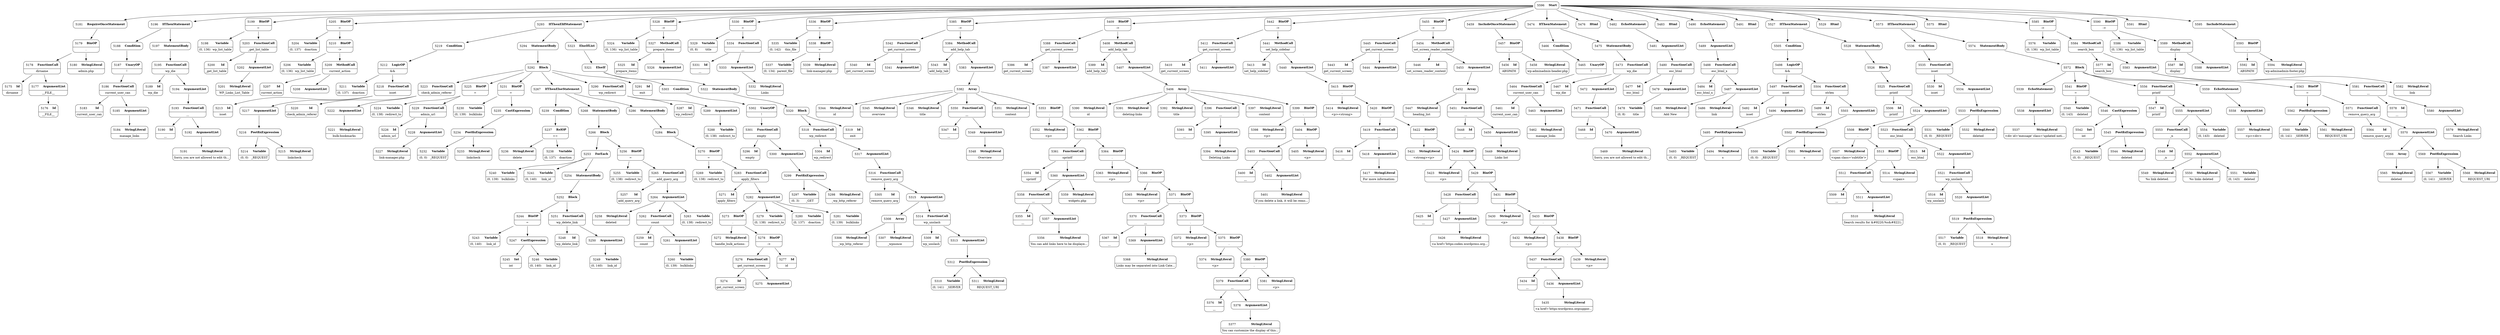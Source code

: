digraph ast {
node [shape=none];
5175 [label=<<TABLE border='1' cellspacing='0' cellpadding='10' style='rounded' ><TR><TD border='0'>5175</TD><TD border='0'><B>Id</B></TD></TR><HR/><TR><TD border='0' cellpadding='5' colspan='2'>dirname</TD></TR></TABLE>>];
5176 [label=<<TABLE border='1' cellspacing='0' cellpadding='10' style='rounded' ><TR><TD border='0'>5176</TD><TD border='0'><B>Id</B></TD></TR><HR/><TR><TD border='0' cellpadding='5' colspan='2'>__FILE__</TD></TR></TABLE>>];
5177 [label=<<TABLE border='1' cellspacing='0' cellpadding='10' style='rounded' ><TR><TD border='0'>5177</TD><TD border='0'><B>ArgumentList</B></TD></TR><HR/><TR><TD border='0' cellpadding='5' colspan='2'>__FILE__</TD></TR></TABLE>>];
5177 -> 5176 [weight=2];
5178 [label=<<TABLE border='1' cellspacing='0' cellpadding='10' style='rounded' ><TR><TD border='0'>5178</TD><TD border='0'><B>FunctionCall</B></TD></TR><HR/><TR><TD border='0' cellpadding='5' colspan='2'>dirname</TD></TR></TABLE>>];
5178 -> 5175 [weight=2];
5178 -> 5177 [weight=2];
5179 [label=<<TABLE border='1' cellspacing='0' cellpadding='10' style='rounded' ><TR><TD border='0'>5179</TD><TD border='0'><B>BinOP</B></TD></TR><HR/><TR><TD border='0' cellpadding='5' colspan='2'>.</TD></TR></TABLE>>];
5179 -> 5178 [weight=2];
5179 -> 5180 [weight=2];
5180 [label=<<TABLE border='1' cellspacing='0' cellpadding='10' style='rounded' ><TR><TD border='0'>5180</TD><TD border='0'><B>StringLiteral</B></TD></TR><HR/><TR><TD border='0' cellpadding='5' colspan='2'>admin.php</TD></TR></TABLE>>];
5181 [label=<<TABLE border='1' cellspacing='0' cellpadding='10' style='rounded' ><TR><TD border='0'>5181</TD><TD border='0'><B>RequireOnceStatement</B></TD></TR></TABLE>>];
5181 -> 5179 [weight=2];
5183 [label=<<TABLE border='1' cellspacing='0' cellpadding='10' style='rounded' ><TR><TD border='0'>5183</TD><TD border='0'><B>Id</B></TD></TR><HR/><TR><TD border='0' cellpadding='5' colspan='2'>current_user_can</TD></TR></TABLE>>];
5184 [label=<<TABLE border='1' cellspacing='0' cellpadding='10' style='rounded' ><TR><TD border='0'>5184</TD><TD border='0'><B>StringLiteral</B></TD></TR><HR/><TR><TD border='0' cellpadding='5' colspan='2'>manage_links</TD></TR></TABLE>>];
5185 [label=<<TABLE border='1' cellspacing='0' cellpadding='10' style='rounded' ><TR><TD border='0'>5185</TD><TD border='0'><B>ArgumentList</B></TD></TR></TABLE>>];
5185 -> 5184 [weight=2];
5186 [label=<<TABLE border='1' cellspacing='0' cellpadding='10' style='rounded' ><TR><TD border='0'>5186</TD><TD border='0'><B>FunctionCall</B></TD></TR><HR/><TR><TD border='0' cellpadding='5' colspan='2'>current_user_can</TD></TR></TABLE>>];
5186 -> 5183 [weight=2];
5186 -> 5185 [weight=2];
5187 [label=<<TABLE border='1' cellspacing='0' cellpadding='10' style='rounded' ><TR><TD border='0'>5187</TD><TD border='0'><B>UnaryOP</B></TD></TR><HR/><TR><TD border='0' cellpadding='5' colspan='2'>!</TD></TR></TABLE>>];
5187 -> 5186 [weight=2];
5188 [label=<<TABLE border='1' cellspacing='0' cellpadding='10' style='rounded' ><TR><TD border='0'>5188</TD><TD border='0'><B>Condition</B></TD></TR></TABLE>>];
5188 -> 5187 [weight=2];
5189 [label=<<TABLE border='1' cellspacing='0' cellpadding='10' style='rounded' ><TR><TD border='0'>5189</TD><TD border='0'><B>Id</B></TD></TR><HR/><TR><TD border='0' cellpadding='5' colspan='2'>wp_die</TD></TR></TABLE>>];
5190 [label=<<TABLE border='1' cellspacing='0' cellpadding='10' style='rounded' ><TR><TD border='0'>5190</TD><TD border='0'><B>Id</B></TD></TR><HR/><TR><TD border='0' cellpadding='5' colspan='2'>__</TD></TR></TABLE>>];
5191 [label=<<TABLE border='1' cellspacing='0' cellpadding='10' style='rounded' ><TR><TD border='0'>5191</TD><TD border='0'><B>StringLiteral</B></TD></TR><HR/><TR><TD border='0' cellpadding='5' colspan='2'>Sorry, you are not allowed to edit th...</TD></TR></TABLE>>];
5192 [label=<<TABLE border='1' cellspacing='0' cellpadding='10' style='rounded' ><TR><TD border='0'>5192</TD><TD border='0'><B>ArgumentList</B></TD></TR></TABLE>>];
5192 -> 5191 [weight=2];
5193 [label=<<TABLE border='1' cellspacing='0' cellpadding='10' style='rounded' ><TR><TD border='0'>5193</TD><TD border='0'><B>FunctionCall</B></TD></TR><HR/><TR><TD border='0' cellpadding='5' colspan='2'>__</TD></TR></TABLE>>];
5193 -> 5190 [weight=2];
5193 -> 5192 [weight=2];
5194 [label=<<TABLE border='1' cellspacing='0' cellpadding='10' style='rounded' ><TR><TD border='0'>5194</TD><TD border='0'><B>ArgumentList</B></TD></TR></TABLE>>];
5194 -> 5193 [weight=2];
5195 [label=<<TABLE border='1' cellspacing='0' cellpadding='10' style='rounded' ><TR><TD border='0'>5195</TD><TD border='0'><B>FunctionCall</B></TD></TR><HR/><TR><TD border='0' cellpadding='5' colspan='2'>wp_die</TD></TR></TABLE>>];
5195 -> 5189 [weight=2];
5195 -> 5194 [weight=2];
5196 [label=<<TABLE border='1' cellspacing='0' cellpadding='10' style='rounded' ><TR><TD border='0'>5196</TD><TD border='0'><B>IfThenStatement</B></TD></TR></TABLE>>];
5196 -> 5188 [weight=2];
5196 -> 5197 [weight=2];
5197 [label=<<TABLE border='1' cellspacing='0' cellpadding='10' style='rounded' ><TR><TD border='0'>5197</TD><TD border='0'><B>StatementBody</B></TD></TR></TABLE>>];
5197 -> 5195 [weight=2];
5198 [label=<<TABLE border='1' cellspacing='0' cellpadding='10' style='rounded' ><TR><TD border='0'>5198</TD><TD border='0'><B>Variable</B></TD></TR><HR/><TR><TD border='0' cellpadding='5'>(0, 136)</TD><TD border='0' cellpadding='5'>wp_list_table</TD></TR></TABLE>>];
5199 [label=<<TABLE border='1' cellspacing='0' cellpadding='10' style='rounded' ><TR><TD border='0'>5199</TD><TD border='0'><B>BinOP</B></TD></TR><HR/><TR><TD border='0' cellpadding='5' colspan='2'>=</TD></TR></TABLE>>];
5199 -> 5198 [weight=2];
5199 -> 5203 [weight=2];
5200 [label=<<TABLE border='1' cellspacing='0' cellpadding='10' style='rounded' ><TR><TD border='0'>5200</TD><TD border='0'><B>Id</B></TD></TR><HR/><TR><TD border='0' cellpadding='5' colspan='2'>_get_list_table</TD></TR></TABLE>>];
5201 [label=<<TABLE border='1' cellspacing='0' cellpadding='10' style='rounded' ><TR><TD border='0'>5201</TD><TD border='0'><B>StringLiteral</B></TD></TR><HR/><TR><TD border='0' cellpadding='5' colspan='2'>WP_Links_List_Table</TD></TR></TABLE>>];
5202 [label=<<TABLE border='1' cellspacing='0' cellpadding='10' style='rounded' ><TR><TD border='0'>5202</TD><TD border='0'><B>ArgumentList</B></TD></TR></TABLE>>];
5202 -> 5201 [weight=2];
5203 [label=<<TABLE border='1' cellspacing='0' cellpadding='10' style='rounded' ><TR><TD border='0'>5203</TD><TD border='0'><B>FunctionCall</B></TD></TR><HR/><TR><TD border='0' cellpadding='5' colspan='2'>_get_list_table</TD></TR></TABLE>>];
5203 -> 5200 [weight=2];
5203 -> 5202 [weight=2];
5204 [label=<<TABLE border='1' cellspacing='0' cellpadding='10' style='rounded' ><TR><TD border='0'>5204</TD><TD border='0'><B>Variable</B></TD></TR><HR/><TR><TD border='0' cellpadding='5'>(0, 137)</TD><TD border='0' cellpadding='5'>doaction</TD></TR></TABLE>>];
5205 [label=<<TABLE border='1' cellspacing='0' cellpadding='10' style='rounded' ><TR><TD border='0'>5205</TD><TD border='0'><B>BinOP</B></TD></TR><HR/><TR><TD border='0' cellpadding='5' colspan='2'>=</TD></TR></TABLE>>];
5205 -> 5204 [weight=2];
5205 -> 5210 [weight=2];
5206 [label=<<TABLE border='1' cellspacing='0' cellpadding='10' style='rounded' ><TR><TD border='0'>5206</TD><TD border='0'><B>Variable</B></TD></TR><HR/><TR><TD border='0' cellpadding='5'>(0, 136)</TD><TD border='0' cellpadding='5'>wp_list_table</TD></TR></TABLE>>];
5207 [label=<<TABLE border='1' cellspacing='0' cellpadding='10' style='rounded' ><TR><TD border='0'>5207</TD><TD border='0'><B>Id</B></TD></TR><HR/><TR><TD border='0' cellpadding='5' colspan='2'>current_action</TD></TR></TABLE>>];
5208 [label=<<TABLE border='1' cellspacing='0' cellpadding='10' style='rounded' ><TR><TD border='0'>5208</TD><TD border='0'><B>ArgumentList</B></TD></TR></TABLE>>];
5209 [label=<<TABLE border='1' cellspacing='0' cellpadding='10' style='rounded' ><TR><TD border='0'>5209</TD><TD border='0'><B>MethodCall</B></TD></TR><HR/><TR><TD border='0' cellpadding='5' colspan='2'>current_action</TD></TR></TABLE>>];
5209 -> 5207 [weight=2];
5209 -> 5208 [weight=2];
5210 [label=<<TABLE border='1' cellspacing='0' cellpadding='10' style='rounded' ><TR><TD border='0'>5210</TD><TD border='0'><B>BinOP</B></TD></TR><HR/><TR><TD border='0' cellpadding='5' colspan='2'>-&gt;</TD></TR></TABLE>>];
5210 -> 5206 [weight=2];
5210 -> 5209 [weight=2];
5211 [label=<<TABLE border='1' cellspacing='0' cellpadding='10' style='rounded' ><TR><TD border='0'>5211</TD><TD border='0'><B>Variable</B></TD></TR><HR/><TR><TD border='0' cellpadding='5'>(0, 137)</TD><TD border='0' cellpadding='5'>doaction</TD></TR></TABLE>>];
5212 [label=<<TABLE border='1' cellspacing='0' cellpadding='10' style='rounded' ><TR><TD border='0'>5212</TD><TD border='0'><B>LogicOP</B></TD></TR><HR/><TR><TD border='0' cellpadding='5' colspan='2'>&amp;&amp;</TD></TR></TABLE>>];
5212 -> 5211 [weight=2];
5212 -> 5218 [weight=2];
5213 [label=<<TABLE border='1' cellspacing='0' cellpadding='10' style='rounded' ><TR><TD border='0'>5213</TD><TD border='0'><B>Id</B></TD></TR><HR/><TR><TD border='0' cellpadding='5' colspan='2'>isset</TD></TR></TABLE>>];
5214 [label=<<TABLE border='1' cellspacing='0' cellpadding='10' style='rounded' ><TR><TD border='0'>5214</TD><TD border='0'><B>Variable</B></TD></TR><HR/><TR><TD border='0' cellpadding='5'>(0, 0)</TD><TD border='0' cellpadding='5'>_REQUEST</TD></TR></TABLE>>];
5215 [label=<<TABLE border='1' cellspacing='0' cellpadding='10' style='rounded' ><TR><TD border='0'>5215</TD><TD border='0'><B>StringLiteral</B></TD></TR><HR/><TR><TD border='0' cellpadding='5' colspan='2'>linkcheck</TD></TR></TABLE>>];
5216 [label=<<TABLE border='1' cellspacing='0' cellpadding='10' style='rounded' ><TR><TD border='0'>5216</TD><TD border='0'><B>PostfixExpression</B></TD></TR></TABLE>>];
5216 -> 5214 [weight=2];
5216 -> 5215 [weight=2];
5217 [label=<<TABLE border='1' cellspacing='0' cellpadding='10' style='rounded' ><TR><TD border='0'>5217</TD><TD border='0'><B>ArgumentList</B></TD></TR></TABLE>>];
5217 -> 5216 [weight=2];
5218 [label=<<TABLE border='1' cellspacing='0' cellpadding='10' style='rounded' ><TR><TD border='0'>5218</TD><TD border='0'><B>FunctionCall</B></TD></TR><HR/><TR><TD border='0' cellpadding='5' colspan='2'>isset</TD></TR></TABLE>>];
5218 -> 5213 [weight=2];
5218 -> 5217 [weight=2];
5219 [label=<<TABLE border='1' cellspacing='0' cellpadding='10' style='rounded' ><TR><TD border='0'>5219</TD><TD border='0'><B>Condition</B></TD></TR></TABLE>>];
5219 -> 5212 [weight=2];
5220 [label=<<TABLE border='1' cellspacing='0' cellpadding='10' style='rounded' ><TR><TD border='0'>5220</TD><TD border='0'><B>Id</B></TD></TR><HR/><TR><TD border='0' cellpadding='5' colspan='2'>check_admin_referer</TD></TR></TABLE>>];
5221 [label=<<TABLE border='1' cellspacing='0' cellpadding='10' style='rounded' ><TR><TD border='0'>5221</TD><TD border='0'><B>StringLiteral</B></TD></TR><HR/><TR><TD border='0' cellpadding='5' colspan='2'>bulk-bookmarks</TD></TR></TABLE>>];
5222 [label=<<TABLE border='1' cellspacing='0' cellpadding='10' style='rounded' ><TR><TD border='0'>5222</TD><TD border='0'><B>ArgumentList</B></TD></TR></TABLE>>];
5222 -> 5221 [weight=2];
5223 [label=<<TABLE border='1' cellspacing='0' cellpadding='10' style='rounded' ><TR><TD border='0'>5223</TD><TD border='0'><B>FunctionCall</B></TD></TR><HR/><TR><TD border='0' cellpadding='5' colspan='2'>check_admin_referer</TD></TR></TABLE>>];
5223 -> 5220 [weight=2];
5223 -> 5222 [weight=2];
5224 [label=<<TABLE border='1' cellspacing='0' cellpadding='10' style='rounded' ><TR><TD border='0'>5224</TD><TD border='0'><B>Variable</B></TD></TR><HR/><TR><TD border='0' cellpadding='5'>(0, 138)</TD><TD border='0' cellpadding='5'>redirect_to</TD></TR></TABLE>>];
5225 [label=<<TABLE border='1' cellspacing='0' cellpadding='10' style='rounded' ><TR><TD border='0'>5225</TD><TD border='0'><B>BinOP</B></TD></TR><HR/><TR><TD border='0' cellpadding='5' colspan='2'>=</TD></TR></TABLE>>];
5225 -> 5224 [weight=2];
5225 -> 5229 [weight=2];
5226 [label=<<TABLE border='1' cellspacing='0' cellpadding='10' style='rounded' ><TR><TD border='0'>5226</TD><TD border='0'><B>Id</B></TD></TR><HR/><TR><TD border='0' cellpadding='5' colspan='2'>admin_url</TD></TR></TABLE>>];
5227 [label=<<TABLE border='1' cellspacing='0' cellpadding='10' style='rounded' ><TR><TD border='0'>5227</TD><TD border='0'><B>StringLiteral</B></TD></TR><HR/><TR><TD border='0' cellpadding='5' colspan='2'>link-manager.php</TD></TR></TABLE>>];
5228 [label=<<TABLE border='1' cellspacing='0' cellpadding='10' style='rounded' ><TR><TD border='0'>5228</TD><TD border='0'><B>ArgumentList</B></TD></TR></TABLE>>];
5228 -> 5227 [weight=2];
5229 [label=<<TABLE border='1' cellspacing='0' cellpadding='10' style='rounded' ><TR><TD border='0'>5229</TD><TD border='0'><B>FunctionCall</B></TD></TR><HR/><TR><TD border='0' cellpadding='5' colspan='2'>admin_url</TD></TR></TABLE>>];
5229 -> 5226 [weight=2];
5229 -> 5228 [weight=2];
5230 [label=<<TABLE border='1' cellspacing='0' cellpadding='10' style='rounded' ><TR><TD border='0'>5230</TD><TD border='0'><B>Variable</B></TD></TR><HR/><TR><TD border='0' cellpadding='5'>(0, 139)</TD><TD border='0' cellpadding='5'>bulklinks</TD></TR></TABLE>>];
5231 [label=<<TABLE border='1' cellspacing='0' cellpadding='10' style='rounded' ><TR><TD border='0'>5231</TD><TD border='0'><B>BinOP</B></TD></TR><HR/><TR><TD border='0' cellpadding='5' colspan='2'>=</TD></TR></TABLE>>];
5231 -> 5230 [weight=2];
5231 -> 5235 [weight=2];
5232 [label=<<TABLE border='1' cellspacing='0' cellpadding='10' style='rounded' ><TR><TD border='0'>5232</TD><TD border='0'><B>Variable</B></TD></TR><HR/><TR><TD border='0' cellpadding='5'>(0, 0)</TD><TD border='0' cellpadding='5'>_REQUEST</TD></TR></TABLE>>];
5233 [label=<<TABLE border='1' cellspacing='0' cellpadding='10' style='rounded' ><TR><TD border='0'>5233</TD><TD border='0'><B>StringLiteral</B></TD></TR><HR/><TR><TD border='0' cellpadding='5' colspan='2'>linkcheck</TD></TR></TABLE>>];
5234 [label=<<TABLE border='1' cellspacing='0' cellpadding='10' style='rounded' ><TR><TD border='0'>5234</TD><TD border='0'><B>PostfixExpression</B></TD></TR></TABLE>>];
5234 -> 5232 [weight=2];
5234 -> 5233 [weight=2];
5235 [label=<<TABLE border='1' cellspacing='0' cellpadding='10' style='rounded' ><TR><TD border='0'>5235</TD><TD border='0'><B>CastExpression</B></TD></TR></TABLE>>];
5235 -> 5234 [weight=2];
5236 [label=<<TABLE border='1' cellspacing='0' cellpadding='10' style='rounded' ><TR><TD border='0'>5236</TD><TD border='0'><B>StringLiteral</B></TD></TR><HR/><TR><TD border='0' cellpadding='5' colspan='2'>delete</TD></TR></TABLE>>];
5237 [label=<<TABLE border='1' cellspacing='0' cellpadding='10' style='rounded' ><TR><TD border='0'>5237</TD><TD border='0'><B>RelOP</B></TD></TR><HR/><TR><TD border='0' cellpadding='5' colspan='2'>==</TD></TR></TABLE>>];
5237 -> 5236 [weight=2];
5237 -> 5238 [weight=2];
5238 [label=<<TABLE border='1' cellspacing='0' cellpadding='10' style='rounded' ><TR><TD border='0'>5238</TD><TD border='0'><B>Variable</B></TD></TR><HR/><TR><TD border='0' cellpadding='5'>(0, 137)</TD><TD border='0' cellpadding='5'>doaction</TD></TR></TABLE>>];
5239 [label=<<TABLE border='1' cellspacing='0' cellpadding='10' style='rounded' ><TR><TD border='0'>5239</TD><TD border='0'><B>Condition</B></TD></TR></TABLE>>];
5239 -> 5237 [weight=2];
5240 [label=<<TABLE border='1' cellspacing='0' cellpadding='10' style='rounded' ><TR><TD border='0'>5240</TD><TD border='0'><B>Variable</B></TD></TR><HR/><TR><TD border='0' cellpadding='5'>(0, 139)</TD><TD border='0' cellpadding='5'>bulklinks</TD></TR></TABLE>>];
5241 [label=<<TABLE border='1' cellspacing='0' cellpadding='10' style='rounded' ><TR><TD border='0'>5241</TD><TD border='0'><B>Variable</B></TD></TR><HR/><TR><TD border='0' cellpadding='5'>(0, 140)</TD><TD border='0' cellpadding='5'>link_id</TD></TR></TABLE>>];
5243 [label=<<TABLE border='1' cellspacing='0' cellpadding='10' style='rounded' ><TR><TD border='0'>5243</TD><TD border='0'><B>Variable</B></TD></TR><HR/><TR><TD border='0' cellpadding='5'>(0, 140)</TD><TD border='0' cellpadding='5'>link_id</TD></TR></TABLE>>];
5244 [label=<<TABLE border='1' cellspacing='0' cellpadding='10' style='rounded' ><TR><TD border='0'>5244</TD><TD border='0'><B>BinOP</B></TD></TR><HR/><TR><TD border='0' cellpadding='5' colspan='2'>=</TD></TR></TABLE>>];
5244 -> 5243 [weight=2];
5244 -> 5247 [weight=2];
5245 [label=<<TABLE border='1' cellspacing='0' cellpadding='10' style='rounded' ><TR><TD border='0'>5245</TD><TD border='0'><B>Int</B></TD></TR><HR/><TR><TD border='0' cellpadding='5' colspan='2'>int</TD></TR></TABLE>>];
5246 [label=<<TABLE border='1' cellspacing='0' cellpadding='10' style='rounded' ><TR><TD border='0'>5246</TD><TD border='0'><B>Variable</B></TD></TR><HR/><TR><TD border='0' cellpadding='5'>(0, 140)</TD><TD border='0' cellpadding='5'>link_id</TD></TR></TABLE>>];
5247 [label=<<TABLE border='1' cellspacing='0' cellpadding='10' style='rounded' ><TR><TD border='0'>5247</TD><TD border='0'><B>CastExpression</B></TD></TR></TABLE>>];
5247 -> 5245 [weight=2];
5247 -> 5246 [weight=2];
5248 [label=<<TABLE border='1' cellspacing='0' cellpadding='10' style='rounded' ><TR><TD border='0'>5248</TD><TD border='0'><B>Id</B></TD></TR><HR/><TR><TD border='0' cellpadding='5' colspan='2'>wp_delete_link</TD></TR></TABLE>>];
5249 [label=<<TABLE border='1' cellspacing='0' cellpadding='10' style='rounded' ><TR><TD border='0'>5249</TD><TD border='0'><B>Variable</B></TD></TR><HR/><TR><TD border='0' cellpadding='5'>(0, 140)</TD><TD border='0' cellpadding='5'>link_id</TD></TR></TABLE>>];
5250 [label=<<TABLE border='1' cellspacing='0' cellpadding='10' style='rounded' ><TR><TD border='0'>5250</TD><TD border='0'><B>ArgumentList</B></TD></TR></TABLE>>];
5250 -> 5249 [weight=2];
5251 [label=<<TABLE border='1' cellspacing='0' cellpadding='10' style='rounded' ><TR><TD border='0'>5251</TD><TD border='0'><B>FunctionCall</B></TD></TR><HR/><TR><TD border='0' cellpadding='5' colspan='2'>wp_delete_link</TD></TR></TABLE>>];
5251 -> 5248 [weight=2];
5251 -> 5250 [weight=2];
5252 [label=<<TABLE border='1' cellspacing='0' cellpadding='10' style='rounded' ><TR><TD border='0'>5252</TD><TD border='0'><B>Block</B></TD></TR></TABLE>>];
5252 -> 5244 [weight=2];
5252 -> 5251 [weight=2];
5253 [label=<<TABLE border='1' cellspacing='0' cellpadding='10' style='rounded' ><TR><TD border='0'>5253</TD><TD border='0'><B>ForEach</B></TD></TR></TABLE>>];
5253 -> 5240 [weight=2];
5253 -> 5241 [weight=2];
5253 -> 5254 [weight=2];
5254 [label=<<TABLE border='1' cellspacing='0' cellpadding='10' style='rounded' ><TR><TD border='0'>5254</TD><TD border='0'><B>StatementBody</B></TD></TR></TABLE>>];
5254 -> 5252 [weight=2];
5255 [label=<<TABLE border='1' cellspacing='0' cellpadding='10' style='rounded' ><TR><TD border='0'>5255</TD><TD border='0'><B>Variable</B></TD></TR><HR/><TR><TD border='0' cellpadding='5'>(0, 138)</TD><TD border='0' cellpadding='5'>redirect_to</TD></TR></TABLE>>];
5256 [label=<<TABLE border='1' cellspacing='0' cellpadding='10' style='rounded' ><TR><TD border='0'>5256</TD><TD border='0'><B>BinOP</B></TD></TR><HR/><TR><TD border='0' cellpadding='5' colspan='2'>=</TD></TR></TABLE>>];
5256 -> 5255 [weight=2];
5256 -> 5265 [weight=2];
5257 [label=<<TABLE border='1' cellspacing='0' cellpadding='10' style='rounded' ><TR><TD border='0'>5257</TD><TD border='0'><B>Id</B></TD></TR><HR/><TR><TD border='0' cellpadding='5' colspan='2'>add_query_arg</TD></TR></TABLE>>];
5258 [label=<<TABLE border='1' cellspacing='0' cellpadding='10' style='rounded' ><TR><TD border='0'>5258</TD><TD border='0'><B>StringLiteral</B></TD></TR><HR/><TR><TD border='0' cellpadding='5' colspan='2'>deleted</TD></TR></TABLE>>];
5259 [label=<<TABLE border='1' cellspacing='0' cellpadding='10' style='rounded' ><TR><TD border='0'>5259</TD><TD border='0'><B>Id</B></TD></TR><HR/><TR><TD border='0' cellpadding='5' colspan='2'>count</TD></TR></TABLE>>];
5260 [label=<<TABLE border='1' cellspacing='0' cellpadding='10' style='rounded' ><TR><TD border='0'>5260</TD><TD border='0'><B>Variable</B></TD></TR><HR/><TR><TD border='0' cellpadding='5'>(0, 139)</TD><TD border='0' cellpadding='5'>bulklinks</TD></TR></TABLE>>];
5261 [label=<<TABLE border='1' cellspacing='0' cellpadding='10' style='rounded' ><TR><TD border='0'>5261</TD><TD border='0'><B>ArgumentList</B></TD></TR></TABLE>>];
5261 -> 5260 [weight=2];
5262 [label=<<TABLE border='1' cellspacing='0' cellpadding='10' style='rounded' ><TR><TD border='0'>5262</TD><TD border='0'><B>FunctionCall</B></TD></TR><HR/><TR><TD border='0' cellpadding='5' colspan='2'>count</TD></TR></TABLE>>];
5262 -> 5259 [weight=2];
5262 -> 5261 [weight=2];
5263 [label=<<TABLE border='1' cellspacing='0' cellpadding='10' style='rounded' ><TR><TD border='0'>5263</TD><TD border='0'><B>Variable</B></TD></TR><HR/><TR><TD border='0' cellpadding='5'>(0, 138)</TD><TD border='0' cellpadding='5'>redirect_to</TD></TR></TABLE>>];
5264 [label=<<TABLE border='1' cellspacing='0' cellpadding='10' style='rounded' ><TR><TD border='0'>5264</TD><TD border='0'><B>ArgumentList</B></TD></TR></TABLE>>];
5264 -> 5258 [weight=2];
5264 -> 5262 [weight=2];
5264 -> 5263 [weight=2];
5265 [label=<<TABLE border='1' cellspacing='0' cellpadding='10' style='rounded' ><TR><TD border='0'>5265</TD><TD border='0'><B>FunctionCall</B></TD></TR><HR/><TR><TD border='0' cellpadding='5' colspan='2'>add_query_arg</TD></TR></TABLE>>];
5265 -> 5257 [weight=2];
5265 -> 5264 [weight=2];
5266 [label=<<TABLE border='1' cellspacing='0' cellpadding='10' style='rounded' ><TR><TD border='0'>5266</TD><TD border='0'><B>Block</B></TD></TR></TABLE>>];
5266 -> 5253 [weight=2];
5266 -> 5256 [weight=2];
5267 [label=<<TABLE border='1' cellspacing='0' cellpadding='10' style='rounded' ><TR><TD border='0'>5267</TD><TD border='0'><B>IfThenElseStatement</B></TD></TR></TABLE>>];
5267 -> 5239 [weight=2];
5267 -> 5268 [weight=2];
5267 -> 5286 [weight=2];
5268 [label=<<TABLE border='1' cellspacing='0' cellpadding='10' style='rounded' ><TR><TD border='0'>5268</TD><TD border='0'><B>StatementBody</B></TD></TR></TABLE>>];
5268 -> 5266 [weight=2];
5269 [label=<<TABLE border='1' cellspacing='0' cellpadding='10' style='rounded' ><TR><TD border='0'>5269</TD><TD border='0'><B>Variable</B></TD></TR><HR/><TR><TD border='0' cellpadding='5'>(0, 138)</TD><TD border='0' cellpadding='5'>redirect_to</TD></TR></TABLE>>];
5270 [label=<<TABLE border='1' cellspacing='0' cellpadding='10' style='rounded' ><TR><TD border='0'>5270</TD><TD border='0'><B>BinOP</B></TD></TR><HR/><TR><TD border='0' cellpadding='5' colspan='2'>=</TD></TR></TABLE>>];
5270 -> 5269 [weight=2];
5270 -> 5283 [weight=2];
5271 [label=<<TABLE border='1' cellspacing='0' cellpadding='10' style='rounded' ><TR><TD border='0'>5271</TD><TD border='0'><B>Id</B></TD></TR><HR/><TR><TD border='0' cellpadding='5' colspan='2'>apply_filters</TD></TR></TABLE>>];
5272 [label=<<TABLE border='1' cellspacing='0' cellpadding='10' style='rounded' ><TR><TD border='0'>5272</TD><TD border='0'><B>StringLiteral</B></TD></TR><HR/><TR><TD border='0' cellpadding='5' colspan='2'>handle_bulk_actions-</TD></TR></TABLE>>];
5273 [label=<<TABLE border='1' cellspacing='0' cellpadding='10' style='rounded' ><TR><TD border='0'>5273</TD><TD border='0'><B>BinOP</B></TD></TR><HR/><TR><TD border='0' cellpadding='5' colspan='2'>.</TD></TR></TABLE>>];
5273 -> 5272 [weight=2];
5273 -> 5278 [weight=2];
5274 [label=<<TABLE border='1' cellspacing='0' cellpadding='10' style='rounded' ><TR><TD border='0'>5274</TD><TD border='0'><B>Id</B></TD></TR><HR/><TR><TD border='0' cellpadding='5' colspan='2'>get_current_screen</TD></TR></TABLE>>];
5275 [label=<<TABLE border='1' cellspacing='0' cellpadding='10' style='rounded' ><TR><TD border='0'>5275</TD><TD border='0'><B>ArgumentList</B></TD></TR></TABLE>>];
5276 [label=<<TABLE border='1' cellspacing='0' cellpadding='10' style='rounded' ><TR><TD border='0'>5276</TD><TD border='0'><B>FunctionCall</B></TD></TR><HR/><TR><TD border='0' cellpadding='5' colspan='2'>get_current_screen</TD></TR></TABLE>>];
5276 -> 5274 [weight=2];
5276 -> 5275 [weight=2];
5277 [label=<<TABLE border='1' cellspacing='0' cellpadding='10' style='rounded' ><TR><TD border='0'>5277</TD><TD border='0'><B>Id</B></TD></TR><HR/><TR><TD border='0' cellpadding='5' colspan='2'>id</TD></TR></TABLE>>];
5278 [label=<<TABLE border='1' cellspacing='0' cellpadding='10' style='rounded' ><TR><TD border='0'>5278</TD><TD border='0'><B>BinOP</B></TD></TR><HR/><TR><TD border='0' cellpadding='5' colspan='2'>-&gt;</TD></TR></TABLE>>];
5278 -> 5276 [weight=2];
5278 -> 5277 [weight=2];
5279 [label=<<TABLE border='1' cellspacing='0' cellpadding='10' style='rounded' ><TR><TD border='0'>5279</TD><TD border='0'><B>Variable</B></TD></TR><HR/><TR><TD border='0' cellpadding='5'>(0, 138)</TD><TD border='0' cellpadding='5'>redirect_to</TD></TR></TABLE>>];
5280 [label=<<TABLE border='1' cellspacing='0' cellpadding='10' style='rounded' ><TR><TD border='0'>5280</TD><TD border='0'><B>Variable</B></TD></TR><HR/><TR><TD border='0' cellpadding='5'>(0, 137)</TD><TD border='0' cellpadding='5'>doaction</TD></TR></TABLE>>];
5281 [label=<<TABLE border='1' cellspacing='0' cellpadding='10' style='rounded' ><TR><TD border='0'>5281</TD><TD border='0'><B>Variable</B></TD></TR><HR/><TR><TD border='0' cellpadding='5'>(0, 139)</TD><TD border='0' cellpadding='5'>bulklinks</TD></TR></TABLE>>];
5282 [label=<<TABLE border='1' cellspacing='0' cellpadding='10' style='rounded' ><TR><TD border='0'>5282</TD><TD border='0'><B>ArgumentList</B></TD></TR></TABLE>>];
5282 -> 5273 [weight=2];
5282 -> 5279 [weight=2];
5282 -> 5280 [weight=2];
5282 -> 5281 [weight=2];
5283 [label=<<TABLE border='1' cellspacing='0' cellpadding='10' style='rounded' ><TR><TD border='0'>5283</TD><TD border='0'><B>FunctionCall</B></TD></TR><HR/><TR><TD border='0' cellpadding='5' colspan='2'>apply_filters</TD></TR></TABLE>>];
5283 -> 5271 [weight=2];
5283 -> 5282 [weight=2];
5284 [label=<<TABLE border='1' cellspacing='0' cellpadding='10' style='rounded' ><TR><TD border='0'>5284</TD><TD border='0'><B>Block</B></TD></TR></TABLE>>];
5284 -> 5270 [weight=2];
5286 [label=<<TABLE border='1' cellspacing='0' cellpadding='10' style='rounded' ><TR><TD border='0'>5286</TD><TD border='0'><B>StatementBody</B></TD></TR></TABLE>>];
5286 -> 5284 [weight=2];
5287 [label=<<TABLE border='1' cellspacing='0' cellpadding='10' style='rounded' ><TR><TD border='0'>5287</TD><TD border='0'><B>Id</B></TD></TR><HR/><TR><TD border='0' cellpadding='5' colspan='2'>wp_redirect</TD></TR></TABLE>>];
5288 [label=<<TABLE border='1' cellspacing='0' cellpadding='10' style='rounded' ><TR><TD border='0'>5288</TD><TD border='0'><B>Variable</B></TD></TR><HR/><TR><TD border='0' cellpadding='5'>(0, 138)</TD><TD border='0' cellpadding='5'>redirect_to</TD></TR></TABLE>>];
5289 [label=<<TABLE border='1' cellspacing='0' cellpadding='10' style='rounded' ><TR><TD border='0'>5289</TD><TD border='0'><B>ArgumentList</B></TD></TR></TABLE>>];
5289 -> 5288 [weight=2];
5290 [label=<<TABLE border='1' cellspacing='0' cellpadding='10' style='rounded' ><TR><TD border='0'>5290</TD><TD border='0'><B>FunctionCall</B></TD></TR><HR/><TR><TD border='0' cellpadding='5' colspan='2'>wp_redirect</TD></TR></TABLE>>];
5290 -> 5287 [weight=2];
5290 -> 5289 [weight=2];
5291 [label=<<TABLE border='1' cellspacing='0' cellpadding='10' style='rounded' ><TR><TD border='0'>5291</TD><TD border='0'><B>Id</B></TD></TR><HR/><TR><TD border='0' cellpadding='5' colspan='2'>exit</TD></TR></TABLE>>];
5292 [label=<<TABLE border='1' cellspacing='0' cellpadding='10' style='rounded' ><TR><TD border='0'>5292</TD><TD border='0'><B>Block</B></TD></TR></TABLE>>];
5292 -> 5223 [weight=2];
5292 -> 5225 [weight=2];
5292 -> 5231 [weight=2];
5292 -> 5267 [weight=2];
5292 -> 5290 [weight=2];
5292 -> 5291 [weight=2];
5293 [label=<<TABLE border='1' cellspacing='0' cellpadding='10' style='rounded' ><TR><TD border='0'>5293</TD><TD border='0'><B>IfThenElifStatement</B></TD></TR></TABLE>>];
5293 -> 5219 [weight=2];
5293 -> 5294 [weight=2];
5293 -> 5323 [weight=2];
5294 [label=<<TABLE border='1' cellspacing='0' cellpadding='10' style='rounded' ><TR><TD border='0'>5294</TD><TD border='0'><B>StatementBody</B></TD></TR></TABLE>>];
5294 -> 5292 [weight=2];
5296 [label=<<TABLE border='1' cellspacing='0' cellpadding='10' style='rounded' ><TR><TD border='0'>5296</TD><TD border='0'><B>Id</B></TD></TR><HR/><TR><TD border='0' cellpadding='5' colspan='2'>empty</TD></TR></TABLE>>];
5297 [label=<<TABLE border='1' cellspacing='0' cellpadding='10' style='rounded' ><TR><TD border='0'>5297</TD><TD border='0'><B>Variable</B></TD></TR><HR/><TR><TD border='0' cellpadding='5'>(0, 3)</TD><TD border='0' cellpadding='5'>_GET</TD></TR></TABLE>>];
5298 [label=<<TABLE border='1' cellspacing='0' cellpadding='10' style='rounded' ><TR><TD border='0'>5298</TD><TD border='0'><B>StringLiteral</B></TD></TR><HR/><TR><TD border='0' cellpadding='5' colspan='2'>_wp_http_referer</TD></TR></TABLE>>];
5299 [label=<<TABLE border='1' cellspacing='0' cellpadding='10' style='rounded' ><TR><TD border='0'>5299</TD><TD border='0'><B>PostfixExpression</B></TD></TR></TABLE>>];
5299 -> 5297 [weight=2];
5299 -> 5298 [weight=2];
5300 [label=<<TABLE border='1' cellspacing='0' cellpadding='10' style='rounded' ><TR><TD border='0'>5300</TD><TD border='0'><B>ArgumentList</B></TD></TR></TABLE>>];
5300 -> 5299 [weight=2];
5301 [label=<<TABLE border='1' cellspacing='0' cellpadding='10' style='rounded' ><TR><TD border='0'>5301</TD><TD border='0'><B>FunctionCall</B></TD></TR><HR/><TR><TD border='0' cellpadding='5' colspan='2'>empty</TD></TR></TABLE>>];
5301 -> 5296 [weight=2];
5301 -> 5300 [weight=2];
5302 [label=<<TABLE border='1' cellspacing='0' cellpadding='10' style='rounded' ><TR><TD border='0'>5302</TD><TD border='0'><B>UnaryOP</B></TD></TR><HR/><TR><TD border='0' cellpadding='5' colspan='2'>!</TD></TR></TABLE>>];
5302 -> 5301 [weight=2];
5303 [label=<<TABLE border='1' cellspacing='0' cellpadding='10' style='rounded' ><TR><TD border='0'>5303</TD><TD border='0'><B>Condition</B></TD></TR></TABLE>>];
5303 -> 5302 [weight=2];
5304 [label=<<TABLE border='1' cellspacing='0' cellpadding='10' style='rounded' ><TR><TD border='0'>5304</TD><TD border='0'><B>Id</B></TD></TR><HR/><TR><TD border='0' cellpadding='5' colspan='2'>wp_redirect</TD></TR></TABLE>>];
5305 [label=<<TABLE border='1' cellspacing='0' cellpadding='10' style='rounded' ><TR><TD border='0'>5305</TD><TD border='0'><B>Id</B></TD></TR><HR/><TR><TD border='0' cellpadding='5' colspan='2'>remove_query_arg</TD></TR></TABLE>>];
5306 [label=<<TABLE border='1' cellspacing='0' cellpadding='10' style='rounded' ><TR><TD border='0'>5306</TD><TD border='0'><B>StringLiteral</B></TD></TR><HR/><TR><TD border='0' cellpadding='5' colspan='2'>_wp_http_referer</TD></TR></TABLE>>];
5307 [label=<<TABLE border='1' cellspacing='0' cellpadding='10' style='rounded' ><TR><TD border='0'>5307</TD><TD border='0'><B>StringLiteral</B></TD></TR><HR/><TR><TD border='0' cellpadding='5' colspan='2'>_wpnonce</TD></TR></TABLE>>];
5308 [label=<<TABLE border='1' cellspacing='0' cellpadding='10' style='rounded' ><TR><TD border='0'>5308</TD><TD border='0'><B>Array</B></TD></TR></TABLE>>];
5308 -> 5306 [weight=2];
5308 -> 5307 [weight=2];
5309 [label=<<TABLE border='1' cellspacing='0' cellpadding='10' style='rounded' ><TR><TD border='0'>5309</TD><TD border='0'><B>Id</B></TD></TR><HR/><TR><TD border='0' cellpadding='5' colspan='2'>wp_unslash</TD></TR></TABLE>>];
5310 [label=<<TABLE border='1' cellspacing='0' cellpadding='10' style='rounded' ><TR><TD border='0'>5310</TD><TD border='0'><B>Variable</B></TD></TR><HR/><TR><TD border='0' cellpadding='5'>(0, 141)</TD><TD border='0' cellpadding='5'>_SERVER</TD></TR></TABLE>>];
5311 [label=<<TABLE border='1' cellspacing='0' cellpadding='10' style='rounded' ><TR><TD border='0'>5311</TD><TD border='0'><B>StringLiteral</B></TD></TR><HR/><TR><TD border='0' cellpadding='5' colspan='2'>REQUEST_URI</TD></TR></TABLE>>];
5312 [label=<<TABLE border='1' cellspacing='0' cellpadding='10' style='rounded' ><TR><TD border='0'>5312</TD><TD border='0'><B>PostfixExpression</B></TD></TR></TABLE>>];
5312 -> 5310 [weight=2];
5312 -> 5311 [weight=2];
5313 [label=<<TABLE border='1' cellspacing='0' cellpadding='10' style='rounded' ><TR><TD border='0'>5313</TD><TD border='0'><B>ArgumentList</B></TD></TR></TABLE>>];
5313 -> 5312 [weight=2];
5314 [label=<<TABLE border='1' cellspacing='0' cellpadding='10' style='rounded' ><TR><TD border='0'>5314</TD><TD border='0'><B>FunctionCall</B></TD></TR><HR/><TR><TD border='0' cellpadding='5' colspan='2'>wp_unslash</TD></TR></TABLE>>];
5314 -> 5309 [weight=2];
5314 -> 5313 [weight=2];
5315 [label=<<TABLE border='1' cellspacing='0' cellpadding='10' style='rounded' ><TR><TD border='0'>5315</TD><TD border='0'><B>ArgumentList</B></TD></TR></TABLE>>];
5315 -> 5308 [weight=2];
5315 -> 5314 [weight=2];
5316 [label=<<TABLE border='1' cellspacing='0' cellpadding='10' style='rounded' ><TR><TD border='0'>5316</TD><TD border='0'><B>FunctionCall</B></TD></TR><HR/><TR><TD border='0' cellpadding='5' colspan='2'>remove_query_arg</TD></TR></TABLE>>];
5316 -> 5305 [weight=2];
5316 -> 5315 [weight=2];
5317 [label=<<TABLE border='1' cellspacing='0' cellpadding='10' style='rounded' ><TR><TD border='0'>5317</TD><TD border='0'><B>ArgumentList</B></TD></TR></TABLE>>];
5317 -> 5316 [weight=2];
5318 [label=<<TABLE border='1' cellspacing='0' cellpadding='10' style='rounded' ><TR><TD border='0'>5318</TD><TD border='0'><B>FunctionCall</B></TD></TR><HR/><TR><TD border='0' cellpadding='5' colspan='2'>wp_redirect</TD></TR></TABLE>>];
5318 -> 5304 [weight=2];
5318 -> 5317 [weight=2];
5319 [label=<<TABLE border='1' cellspacing='0' cellpadding='10' style='rounded' ><TR><TD border='0'>5319</TD><TD border='0'><B>Id</B></TD></TR><HR/><TR><TD border='0' cellpadding='5' colspan='2'>exit</TD></TR></TABLE>>];
5320 [label=<<TABLE border='1' cellspacing='0' cellpadding='10' style='rounded' ><TR><TD border='0'>5320</TD><TD border='0'><B>Block</B></TD></TR></TABLE>>];
5320 -> 5318 [weight=2];
5320 -> 5319 [weight=2];
5321 [label=<<TABLE border='1' cellspacing='0' cellpadding='10' style='rounded' ><TR><TD border='0'>5321</TD><TD border='0'><B>ElseIf</B></TD></TR></TABLE>>];
5321 -> 5303 [weight=2];
5321 -> 5322 [weight=2];
5322 [label=<<TABLE border='1' cellspacing='0' cellpadding='10' style='rounded' ><TR><TD border='0'>5322</TD><TD border='0'><B>StatementBody</B></TD></TR></TABLE>>];
5322 -> 5320 [weight=2];
5323 [label=<<TABLE border='1' cellspacing='0' cellpadding='10' style='rounded' ><TR><TD border='0'>5323</TD><TD border='0'><B>ElseIfList</B></TD></TR></TABLE>>];
5323 -> 5321 [weight=2];
5324 [label=<<TABLE border='1' cellspacing='0' cellpadding='10' style='rounded' ><TR><TD border='0'>5324</TD><TD border='0'><B>Variable</B></TD></TR><HR/><TR><TD border='0' cellpadding='5'>(0, 136)</TD><TD border='0' cellpadding='5'>wp_list_table</TD></TR></TABLE>>];
5325 [label=<<TABLE border='1' cellspacing='0' cellpadding='10' style='rounded' ><TR><TD border='0'>5325</TD><TD border='0'><B>Id</B></TD></TR><HR/><TR><TD border='0' cellpadding='5' colspan='2'>prepare_items</TD></TR></TABLE>>];
5326 [label=<<TABLE border='1' cellspacing='0' cellpadding='10' style='rounded' ><TR><TD border='0'>5326</TD><TD border='0'><B>ArgumentList</B></TD></TR></TABLE>>];
5327 [label=<<TABLE border='1' cellspacing='0' cellpadding='10' style='rounded' ><TR><TD border='0'>5327</TD><TD border='0'><B>MethodCall</B></TD></TR><HR/><TR><TD border='0' cellpadding='5' colspan='2'>prepare_items</TD></TR></TABLE>>];
5327 -> 5325 [weight=2];
5327 -> 5326 [weight=2];
5328 [label=<<TABLE border='1' cellspacing='0' cellpadding='10' style='rounded' ><TR><TD border='0'>5328</TD><TD border='0'><B>BinOP</B></TD></TR><HR/><TR><TD border='0' cellpadding='5' colspan='2'>-&gt;</TD></TR></TABLE>>];
5328 -> 5324 [weight=2];
5328 -> 5327 [weight=2];
5329 [label=<<TABLE border='1' cellspacing='0' cellpadding='10' style='rounded' ><TR><TD border='0'>5329</TD><TD border='0'><B>Variable</B></TD></TR><HR/><TR><TD border='0' cellpadding='5'>(0, 8)</TD><TD border='0' cellpadding='5'>title</TD></TR></TABLE>>];
5330 [label=<<TABLE border='1' cellspacing='0' cellpadding='10' style='rounded' ><TR><TD border='0'>5330</TD><TD border='0'><B>BinOP</B></TD></TR><HR/><TR><TD border='0' cellpadding='5' colspan='2'>=</TD></TR></TABLE>>];
5330 -> 5329 [weight=2];
5330 -> 5334 [weight=2];
5331 [label=<<TABLE border='1' cellspacing='0' cellpadding='10' style='rounded' ><TR><TD border='0'>5331</TD><TD border='0'><B>Id</B></TD></TR><HR/><TR><TD border='0' cellpadding='5' colspan='2'>__</TD></TR></TABLE>>];
5332 [label=<<TABLE border='1' cellspacing='0' cellpadding='10' style='rounded' ><TR><TD border='0'>5332</TD><TD border='0'><B>StringLiteral</B></TD></TR><HR/><TR><TD border='0' cellpadding='5' colspan='2'>Links</TD></TR></TABLE>>];
5333 [label=<<TABLE border='1' cellspacing='0' cellpadding='10' style='rounded' ><TR><TD border='0'>5333</TD><TD border='0'><B>ArgumentList</B></TD></TR></TABLE>>];
5333 -> 5332 [weight=2];
5334 [label=<<TABLE border='1' cellspacing='0' cellpadding='10' style='rounded' ><TR><TD border='0'>5334</TD><TD border='0'><B>FunctionCall</B></TD></TR><HR/><TR><TD border='0' cellpadding='5' colspan='2'>__</TD></TR></TABLE>>];
5334 -> 5331 [weight=2];
5334 -> 5333 [weight=2];
5335 [label=<<TABLE border='1' cellspacing='0' cellpadding='10' style='rounded' ><TR><TD border='0'>5335</TD><TD border='0'><B>Variable</B></TD></TR><HR/><TR><TD border='0' cellpadding='5'>(0, 142)</TD><TD border='0' cellpadding='5'>this_file</TD></TR></TABLE>>];
5336 [label=<<TABLE border='1' cellspacing='0' cellpadding='10' style='rounded' ><TR><TD border='0'>5336</TD><TD border='0'><B>BinOP</B></TD></TR><HR/><TR><TD border='0' cellpadding='5' colspan='2'>=</TD></TR></TABLE>>];
5336 -> 5335 [weight=2];
5336 -> 5338 [weight=2];
5337 [label=<<TABLE border='1' cellspacing='0' cellpadding='10' style='rounded' ><TR><TD border='0'>5337</TD><TD border='0'><B>Variable</B></TD></TR><HR/><TR><TD border='0' cellpadding='5'>(0, 134)</TD><TD border='0' cellpadding='5'>parent_file</TD></TR></TABLE>>];
5338 [label=<<TABLE border='1' cellspacing='0' cellpadding='10' style='rounded' ><TR><TD border='0'>5338</TD><TD border='0'><B>BinOP</B></TD></TR><HR/><TR><TD border='0' cellpadding='5' colspan='2'>=</TD></TR></TABLE>>];
5338 -> 5337 [weight=2];
5338 -> 5339 [weight=2];
5339 [label=<<TABLE border='1' cellspacing='0' cellpadding='10' style='rounded' ><TR><TD border='0'>5339</TD><TD border='0'><B>StringLiteral</B></TD></TR><HR/><TR><TD border='0' cellpadding='5' colspan='2'>link-manager.php</TD></TR></TABLE>>];
5340 [label=<<TABLE border='1' cellspacing='0' cellpadding='10' style='rounded' ><TR><TD border='0'>5340</TD><TD border='0'><B>Id</B></TD></TR><HR/><TR><TD border='0' cellpadding='5' colspan='2'>get_current_screen</TD></TR></TABLE>>];
5341 [label=<<TABLE border='1' cellspacing='0' cellpadding='10' style='rounded' ><TR><TD border='0'>5341</TD><TD border='0'><B>ArgumentList</B></TD></TR></TABLE>>];
5342 [label=<<TABLE border='1' cellspacing='0' cellpadding='10' style='rounded' ><TR><TD border='0'>5342</TD><TD border='0'><B>FunctionCall</B></TD></TR><HR/><TR><TD border='0' cellpadding='5' colspan='2'>get_current_screen</TD></TR></TABLE>>];
5342 -> 5340 [weight=2];
5342 -> 5341 [weight=2];
5343 [label=<<TABLE border='1' cellspacing='0' cellpadding='10' style='rounded' ><TR><TD border='0'>5343</TD><TD border='0'><B>Id</B></TD></TR><HR/><TR><TD border='0' cellpadding='5' colspan='2'>add_help_tab</TD></TR></TABLE>>];
5344 [label=<<TABLE border='1' cellspacing='0' cellpadding='10' style='rounded' ><TR><TD border='0'>5344</TD><TD border='0'><B>StringLiteral</B></TD></TR><HR/><TR><TD border='0' cellpadding='5' colspan='2'>id</TD></TR></TABLE>>];
5345 [label=<<TABLE border='1' cellspacing='0' cellpadding='10' style='rounded' ><TR><TD border='0'>5345</TD><TD border='0'><B>StringLiteral</B></TD></TR><HR/><TR><TD border='0' cellpadding='5' colspan='2'>overview</TD></TR></TABLE>>];
5346 [label=<<TABLE border='1' cellspacing='0' cellpadding='10' style='rounded' ><TR><TD border='0'>5346</TD><TD border='0'><B>StringLiteral</B></TD></TR><HR/><TR><TD border='0' cellpadding='5' colspan='2'>title</TD></TR></TABLE>>];
5347 [label=<<TABLE border='1' cellspacing='0' cellpadding='10' style='rounded' ><TR><TD border='0'>5347</TD><TD border='0'><B>Id</B></TD></TR><HR/><TR><TD border='0' cellpadding='5' colspan='2'>__</TD></TR></TABLE>>];
5348 [label=<<TABLE border='1' cellspacing='0' cellpadding='10' style='rounded' ><TR><TD border='0'>5348</TD><TD border='0'><B>StringLiteral</B></TD></TR><HR/><TR><TD border='0' cellpadding='5' colspan='2'>Overview</TD></TR></TABLE>>];
5349 [label=<<TABLE border='1' cellspacing='0' cellpadding='10' style='rounded' ><TR><TD border='0'>5349</TD><TD border='0'><B>ArgumentList</B></TD></TR></TABLE>>];
5349 -> 5348 [weight=2];
5350 [label=<<TABLE border='1' cellspacing='0' cellpadding='10' style='rounded' ><TR><TD border='0'>5350</TD><TD border='0'><B>FunctionCall</B></TD></TR><HR/><TR><TD border='0' cellpadding='5' colspan='2'>__</TD></TR></TABLE>>];
5350 -> 5347 [weight=2];
5350 -> 5349 [weight=2];
5351 [label=<<TABLE border='1' cellspacing='0' cellpadding='10' style='rounded' ><TR><TD border='0'>5351</TD><TD border='0'><B>StringLiteral</B></TD></TR><HR/><TR><TD border='0' cellpadding='5' colspan='2'>content</TD></TR></TABLE>>];
5352 [label=<<TABLE border='1' cellspacing='0' cellpadding='10' style='rounded' ><TR><TD border='0'>5352</TD><TD border='0'><B>StringLiteral</B></TD></TR><HR/><TR><TD border='0' cellpadding='5' colspan='2'>&lt;p&gt;</TD></TR></TABLE>>];
5353 [label=<<TABLE border='1' cellspacing='0' cellpadding='10' style='rounded' ><TR><TD border='0'>5353</TD><TD border='0'><B>BinOP</B></TD></TR><HR/><TR><TD border='0' cellpadding='5' colspan='2'>.</TD></TR></TABLE>>];
5353 -> 5352 [weight=2];
5353 -> 5362 [weight=2];
5354 [label=<<TABLE border='1' cellspacing='0' cellpadding='10' style='rounded' ><TR><TD border='0'>5354</TD><TD border='0'><B>Id</B></TD></TR><HR/><TR><TD border='0' cellpadding='5' colspan='2'>sprintf</TD></TR></TABLE>>];
5355 [label=<<TABLE border='1' cellspacing='0' cellpadding='10' style='rounded' ><TR><TD border='0'>5355</TD><TD border='0'><B>Id</B></TD></TR><HR/><TR><TD border='0' cellpadding='5' colspan='2'>__</TD></TR></TABLE>>];
5356 [label=<<TABLE border='1' cellspacing='0' cellpadding='10' style='rounded' ><TR><TD border='0'>5356</TD><TD border='0'><B>StringLiteral</B></TD></TR><HR/><TR><TD border='0' cellpadding='5' colspan='2'>You can add links here to be displaye...</TD></TR></TABLE>>];
5357 [label=<<TABLE border='1' cellspacing='0' cellpadding='10' style='rounded' ><TR><TD border='0'>5357</TD><TD border='0'><B>ArgumentList</B></TD></TR></TABLE>>];
5357 -> 5356 [weight=2];
5358 [label=<<TABLE border='1' cellspacing='0' cellpadding='10' style='rounded' ><TR><TD border='0'>5358</TD><TD border='0'><B>FunctionCall</B></TD></TR><HR/><TR><TD border='0' cellpadding='5' colspan='2'>__</TD></TR></TABLE>>];
5358 -> 5355 [weight=2];
5358 -> 5357 [weight=2];
5359 [label=<<TABLE border='1' cellspacing='0' cellpadding='10' style='rounded' ><TR><TD border='0'>5359</TD><TD border='0'><B>StringLiteral</B></TD></TR><HR/><TR><TD border='0' cellpadding='5' colspan='2'>widgets.php</TD></TR></TABLE>>];
5360 [label=<<TABLE border='1' cellspacing='0' cellpadding='10' style='rounded' ><TR><TD border='0'>5360</TD><TD border='0'><B>ArgumentList</B></TD></TR></TABLE>>];
5360 -> 5358 [weight=2];
5360 -> 5359 [weight=2];
5361 [label=<<TABLE border='1' cellspacing='0' cellpadding='10' style='rounded' ><TR><TD border='0'>5361</TD><TD border='0'><B>FunctionCall</B></TD></TR><HR/><TR><TD border='0' cellpadding='5' colspan='2'>sprintf</TD></TR></TABLE>>];
5361 -> 5354 [weight=2];
5361 -> 5360 [weight=2];
5362 [label=<<TABLE border='1' cellspacing='0' cellpadding='10' style='rounded' ><TR><TD border='0'>5362</TD><TD border='0'><B>BinOP</B></TD></TR><HR/><TR><TD border='0' cellpadding='5' colspan='2'>.</TD></TR></TABLE>>];
5362 -> 5361 [weight=2];
5362 -> 5364 [weight=2];
5363 [label=<<TABLE border='1' cellspacing='0' cellpadding='10' style='rounded' ><TR><TD border='0'>5363</TD><TD border='0'><B>StringLiteral</B></TD></TR><HR/><TR><TD border='0' cellpadding='5' colspan='2'>&lt;p&gt;</TD></TR></TABLE>>];
5364 [label=<<TABLE border='1' cellspacing='0' cellpadding='10' style='rounded' ><TR><TD border='0'>5364</TD><TD border='0'><B>BinOP</B></TD></TR><HR/><TR><TD border='0' cellpadding='5' colspan='2'>.</TD></TR></TABLE>>];
5364 -> 5363 [weight=2];
5364 -> 5366 [weight=2];
5365 [label=<<TABLE border='1' cellspacing='0' cellpadding='10' style='rounded' ><TR><TD border='0'>5365</TD><TD border='0'><B>StringLiteral</B></TD></TR><HR/><TR><TD border='0' cellpadding='5' colspan='2'>&lt;p&gt;</TD></TR></TABLE>>];
5366 [label=<<TABLE border='1' cellspacing='0' cellpadding='10' style='rounded' ><TR><TD border='0'>5366</TD><TD border='0'><B>BinOP</B></TD></TR><HR/><TR><TD border='0' cellpadding='5' colspan='2'>.</TD></TR></TABLE>>];
5366 -> 5365 [weight=2];
5366 -> 5371 [weight=2];
5367 [label=<<TABLE border='1' cellspacing='0' cellpadding='10' style='rounded' ><TR><TD border='0'>5367</TD><TD border='0'><B>Id</B></TD></TR><HR/><TR><TD border='0' cellpadding='5' colspan='2'>__</TD></TR></TABLE>>];
5368 [label=<<TABLE border='1' cellspacing='0' cellpadding='10' style='rounded' ><TR><TD border='0'>5368</TD><TD border='0'><B>StringLiteral</B></TD></TR><HR/><TR><TD border='0' cellpadding='5' colspan='2'>Links may be separated into Link Cate...</TD></TR></TABLE>>];
5369 [label=<<TABLE border='1' cellspacing='0' cellpadding='10' style='rounded' ><TR><TD border='0'>5369</TD><TD border='0'><B>ArgumentList</B></TD></TR></TABLE>>];
5369 -> 5368 [weight=2];
5370 [label=<<TABLE border='1' cellspacing='0' cellpadding='10' style='rounded' ><TR><TD border='0'>5370</TD><TD border='0'><B>FunctionCall</B></TD></TR><HR/><TR><TD border='0' cellpadding='5' colspan='2'>__</TD></TR></TABLE>>];
5370 -> 5367 [weight=2];
5370 -> 5369 [weight=2];
5371 [label=<<TABLE border='1' cellspacing='0' cellpadding='10' style='rounded' ><TR><TD border='0'>5371</TD><TD border='0'><B>BinOP</B></TD></TR><HR/><TR><TD border='0' cellpadding='5' colspan='2'>.</TD></TR></TABLE>>];
5371 -> 5370 [weight=2];
5371 -> 5373 [weight=2];
5372 [label=<<TABLE border='1' cellspacing='0' cellpadding='10' style='rounded' ><TR><TD border='0'>5372</TD><TD border='0'><B>StringLiteral</B></TD></TR><HR/><TR><TD border='0' cellpadding='5' colspan='2'>&lt;p&gt;</TD></TR></TABLE>>];
5373 [label=<<TABLE border='1' cellspacing='0' cellpadding='10' style='rounded' ><TR><TD border='0'>5373</TD><TD border='0'><B>BinOP</B></TD></TR><HR/><TR><TD border='0' cellpadding='5' colspan='2'>.</TD></TR></TABLE>>];
5373 -> 5372 [weight=2];
5373 -> 5375 [weight=2];
5374 [label=<<TABLE border='1' cellspacing='0' cellpadding='10' style='rounded' ><TR><TD border='0'>5374</TD><TD border='0'><B>StringLiteral</B></TD></TR><HR/><TR><TD border='0' cellpadding='5' colspan='2'>&lt;p&gt;</TD></TR></TABLE>>];
5375 [label=<<TABLE border='1' cellspacing='0' cellpadding='10' style='rounded' ><TR><TD border='0'>5375</TD><TD border='0'><B>BinOP</B></TD></TR><HR/><TR><TD border='0' cellpadding='5' colspan='2'>.</TD></TR></TABLE>>];
5375 -> 5374 [weight=2];
5375 -> 5380 [weight=2];
5376 [label=<<TABLE border='1' cellspacing='0' cellpadding='10' style='rounded' ><TR><TD border='0'>5376</TD><TD border='0'><B>Id</B></TD></TR><HR/><TR><TD border='0' cellpadding='5' colspan='2'>__</TD></TR></TABLE>>];
5377 [label=<<TABLE border='1' cellspacing='0' cellpadding='10' style='rounded' ><TR><TD border='0'>5377</TD><TD border='0'><B>StringLiteral</B></TD></TR><HR/><TR><TD border='0' cellpadding='5' colspan='2'>You can customize the display of this...</TD></TR></TABLE>>];
5378 [label=<<TABLE border='1' cellspacing='0' cellpadding='10' style='rounded' ><TR><TD border='0'>5378</TD><TD border='0'><B>ArgumentList</B></TD></TR></TABLE>>];
5378 -> 5377 [weight=2];
5379 [label=<<TABLE border='1' cellspacing='0' cellpadding='10' style='rounded' ><TR><TD border='0'>5379</TD><TD border='0'><B>FunctionCall</B></TD></TR><HR/><TR><TD border='0' cellpadding='5' colspan='2'>__</TD></TR></TABLE>>];
5379 -> 5376 [weight=2];
5379 -> 5378 [weight=2];
5380 [label=<<TABLE border='1' cellspacing='0' cellpadding='10' style='rounded' ><TR><TD border='0'>5380</TD><TD border='0'><B>BinOP</B></TD></TR><HR/><TR><TD border='0' cellpadding='5' colspan='2'>.</TD></TR></TABLE>>];
5380 -> 5379 [weight=2];
5380 -> 5381 [weight=2];
5381 [label=<<TABLE border='1' cellspacing='0' cellpadding='10' style='rounded' ><TR><TD border='0'>5381</TD><TD border='0'><B>StringLiteral</B></TD></TR><HR/><TR><TD border='0' cellpadding='5' colspan='2'>&lt;p&gt;</TD></TR></TABLE>>];
5382 [label=<<TABLE border='1' cellspacing='0' cellpadding='10' style='rounded' ><TR><TD border='0'>5382</TD><TD border='0'><B>Array</B></TD></TR></TABLE>>];
5382 -> 5344 [weight=2];
5382 -> 5345 [weight=2];
5382 -> 5346 [weight=2];
5382 -> 5350 [weight=2];
5382 -> 5351 [weight=2];
5382 -> 5353 [weight=2];
5383 [label=<<TABLE border='1' cellspacing='0' cellpadding='10' style='rounded' ><TR><TD border='0'>5383</TD><TD border='0'><B>ArgumentList</B></TD></TR></TABLE>>];
5383 -> 5382 [weight=2];
5384 [label=<<TABLE border='1' cellspacing='0' cellpadding='10' style='rounded' ><TR><TD border='0'>5384</TD><TD border='0'><B>MethodCall</B></TD></TR><HR/><TR><TD border='0' cellpadding='5' colspan='2'>add_help_tab</TD></TR></TABLE>>];
5384 -> 5343 [weight=2];
5384 -> 5383 [weight=2];
5385 [label=<<TABLE border='1' cellspacing='0' cellpadding='10' style='rounded' ><TR><TD border='0'>5385</TD><TD border='0'><B>BinOP</B></TD></TR><HR/><TR><TD border='0' cellpadding='5' colspan='2'>-&gt;</TD></TR></TABLE>>];
5385 -> 5342 [weight=2];
5385 -> 5384 [weight=2];
5386 [label=<<TABLE border='1' cellspacing='0' cellpadding='10' style='rounded' ><TR><TD border='0'>5386</TD><TD border='0'><B>Id</B></TD></TR><HR/><TR><TD border='0' cellpadding='5' colspan='2'>get_current_screen</TD></TR></TABLE>>];
5387 [label=<<TABLE border='1' cellspacing='0' cellpadding='10' style='rounded' ><TR><TD border='0'>5387</TD><TD border='0'><B>ArgumentList</B></TD></TR></TABLE>>];
5388 [label=<<TABLE border='1' cellspacing='0' cellpadding='10' style='rounded' ><TR><TD border='0'>5388</TD><TD border='0'><B>FunctionCall</B></TD></TR><HR/><TR><TD border='0' cellpadding='5' colspan='2'>get_current_screen</TD></TR></TABLE>>];
5388 -> 5386 [weight=2];
5388 -> 5387 [weight=2];
5389 [label=<<TABLE border='1' cellspacing='0' cellpadding='10' style='rounded' ><TR><TD border='0'>5389</TD><TD border='0'><B>Id</B></TD></TR><HR/><TR><TD border='0' cellpadding='5' colspan='2'>add_help_tab</TD></TR></TABLE>>];
5390 [label=<<TABLE border='1' cellspacing='0' cellpadding='10' style='rounded' ><TR><TD border='0'>5390</TD><TD border='0'><B>StringLiteral</B></TD></TR><HR/><TR><TD border='0' cellpadding='5' colspan='2'>id</TD></TR></TABLE>>];
5391 [label=<<TABLE border='1' cellspacing='0' cellpadding='10' style='rounded' ><TR><TD border='0'>5391</TD><TD border='0'><B>StringLiteral</B></TD></TR><HR/><TR><TD border='0' cellpadding='5' colspan='2'>deleting-links</TD></TR></TABLE>>];
5392 [label=<<TABLE border='1' cellspacing='0' cellpadding='10' style='rounded' ><TR><TD border='0'>5392</TD><TD border='0'><B>StringLiteral</B></TD></TR><HR/><TR><TD border='0' cellpadding='5' colspan='2'>title</TD></TR></TABLE>>];
5393 [label=<<TABLE border='1' cellspacing='0' cellpadding='10' style='rounded' ><TR><TD border='0'>5393</TD><TD border='0'><B>Id</B></TD></TR><HR/><TR><TD border='0' cellpadding='5' colspan='2'>__</TD></TR></TABLE>>];
5394 [label=<<TABLE border='1' cellspacing='0' cellpadding='10' style='rounded' ><TR><TD border='0'>5394</TD><TD border='0'><B>StringLiteral</B></TD></TR><HR/><TR><TD border='0' cellpadding='5' colspan='2'>Deleting Links</TD></TR></TABLE>>];
5395 [label=<<TABLE border='1' cellspacing='0' cellpadding='10' style='rounded' ><TR><TD border='0'>5395</TD><TD border='0'><B>ArgumentList</B></TD></TR></TABLE>>];
5395 -> 5394 [weight=2];
5396 [label=<<TABLE border='1' cellspacing='0' cellpadding='10' style='rounded' ><TR><TD border='0'>5396</TD><TD border='0'><B>FunctionCall</B></TD></TR><HR/><TR><TD border='0' cellpadding='5' colspan='2'>__</TD></TR></TABLE>>];
5396 -> 5393 [weight=2];
5396 -> 5395 [weight=2];
5397 [label=<<TABLE border='1' cellspacing='0' cellpadding='10' style='rounded' ><TR><TD border='0'>5397</TD><TD border='0'><B>StringLiteral</B></TD></TR><HR/><TR><TD border='0' cellpadding='5' colspan='2'>content</TD></TR></TABLE>>];
5398 [label=<<TABLE border='1' cellspacing='0' cellpadding='10' style='rounded' ><TR><TD border='0'>5398</TD><TD border='0'><B>StringLiteral</B></TD></TR><HR/><TR><TD border='0' cellpadding='5' colspan='2'>&lt;p&gt;</TD></TR></TABLE>>];
5399 [label=<<TABLE border='1' cellspacing='0' cellpadding='10' style='rounded' ><TR><TD border='0'>5399</TD><TD border='0'><B>BinOP</B></TD></TR><HR/><TR><TD border='0' cellpadding='5' colspan='2'>.</TD></TR></TABLE>>];
5399 -> 5398 [weight=2];
5399 -> 5404 [weight=2];
5400 [label=<<TABLE border='1' cellspacing='0' cellpadding='10' style='rounded' ><TR><TD border='0'>5400</TD><TD border='0'><B>Id</B></TD></TR><HR/><TR><TD border='0' cellpadding='5' colspan='2'>__</TD></TR></TABLE>>];
5401 [label=<<TABLE border='1' cellspacing='0' cellpadding='10' style='rounded' ><TR><TD border='0'>5401</TD><TD border='0'><B>StringLiteral</B></TD></TR><HR/><TR><TD border='0' cellpadding='5' colspan='2'>If you delete a link, it will be remo...</TD></TR></TABLE>>];
5402 [label=<<TABLE border='1' cellspacing='0' cellpadding='10' style='rounded' ><TR><TD border='0'>5402</TD><TD border='0'><B>ArgumentList</B></TD></TR></TABLE>>];
5402 -> 5401 [weight=2];
5403 [label=<<TABLE border='1' cellspacing='0' cellpadding='10' style='rounded' ><TR><TD border='0'>5403</TD><TD border='0'><B>FunctionCall</B></TD></TR><HR/><TR><TD border='0' cellpadding='5' colspan='2'>__</TD></TR></TABLE>>];
5403 -> 5400 [weight=2];
5403 -> 5402 [weight=2];
5404 [label=<<TABLE border='1' cellspacing='0' cellpadding='10' style='rounded' ><TR><TD border='0'>5404</TD><TD border='0'><B>BinOP</B></TD></TR><HR/><TR><TD border='0' cellpadding='5' colspan='2'>.</TD></TR></TABLE>>];
5404 -> 5403 [weight=2];
5404 -> 5405 [weight=2];
5405 [label=<<TABLE border='1' cellspacing='0' cellpadding='10' style='rounded' ><TR><TD border='0'>5405</TD><TD border='0'><B>StringLiteral</B></TD></TR><HR/><TR><TD border='0' cellpadding='5' colspan='2'>&lt;p&gt;</TD></TR></TABLE>>];
5406 [label=<<TABLE border='1' cellspacing='0' cellpadding='10' style='rounded' ><TR><TD border='0'>5406</TD><TD border='0'><B>Array</B></TD></TR></TABLE>>];
5406 -> 5390 [weight=2];
5406 -> 5391 [weight=2];
5406 -> 5392 [weight=2];
5406 -> 5396 [weight=2];
5406 -> 5397 [weight=2];
5406 -> 5399 [weight=2];
5407 [label=<<TABLE border='1' cellspacing='0' cellpadding='10' style='rounded' ><TR><TD border='0'>5407</TD><TD border='0'><B>ArgumentList</B></TD></TR></TABLE>>];
5407 -> 5406 [weight=2];
5408 [label=<<TABLE border='1' cellspacing='0' cellpadding='10' style='rounded' ><TR><TD border='0'>5408</TD><TD border='0'><B>MethodCall</B></TD></TR><HR/><TR><TD border='0' cellpadding='5' colspan='2'>add_help_tab</TD></TR></TABLE>>];
5408 -> 5389 [weight=2];
5408 -> 5407 [weight=2];
5409 [label=<<TABLE border='1' cellspacing='0' cellpadding='10' style='rounded' ><TR><TD border='0'>5409</TD><TD border='0'><B>BinOP</B></TD></TR><HR/><TR><TD border='0' cellpadding='5' colspan='2'>-&gt;</TD></TR></TABLE>>];
5409 -> 5388 [weight=2];
5409 -> 5408 [weight=2];
5410 [label=<<TABLE border='1' cellspacing='0' cellpadding='10' style='rounded' ><TR><TD border='0'>5410</TD><TD border='0'><B>Id</B></TD></TR><HR/><TR><TD border='0' cellpadding='5' colspan='2'>get_current_screen</TD></TR></TABLE>>];
5411 [label=<<TABLE border='1' cellspacing='0' cellpadding='10' style='rounded' ><TR><TD border='0'>5411</TD><TD border='0'><B>ArgumentList</B></TD></TR></TABLE>>];
5412 [label=<<TABLE border='1' cellspacing='0' cellpadding='10' style='rounded' ><TR><TD border='0'>5412</TD><TD border='0'><B>FunctionCall</B></TD></TR><HR/><TR><TD border='0' cellpadding='5' colspan='2'>get_current_screen</TD></TR></TABLE>>];
5412 -> 5410 [weight=2];
5412 -> 5411 [weight=2];
5413 [label=<<TABLE border='1' cellspacing='0' cellpadding='10' style='rounded' ><TR><TD border='0'>5413</TD><TD border='0'><B>Id</B></TD></TR><HR/><TR><TD border='0' cellpadding='5' colspan='2'>set_help_sidebar</TD></TR></TABLE>>];
5414 [label=<<TABLE border='1' cellspacing='0' cellpadding='10' style='rounded' ><TR><TD border='0'>5414</TD><TD border='0'><B>StringLiteral</B></TD></TR><HR/><TR><TD border='0' cellpadding='5' colspan='2'>&lt;p&gt;&lt;strong&gt;</TD></TR></TABLE>>];
5415 [label=<<TABLE border='1' cellspacing='0' cellpadding='10' style='rounded' ><TR><TD border='0'>5415</TD><TD border='0'><B>BinOP</B></TD></TR><HR/><TR><TD border='0' cellpadding='5' colspan='2'>.</TD></TR></TABLE>>];
5415 -> 5414 [weight=2];
5415 -> 5420 [weight=2];
5416 [label=<<TABLE border='1' cellspacing='0' cellpadding='10' style='rounded' ><TR><TD border='0'>5416</TD><TD border='0'><B>Id</B></TD></TR><HR/><TR><TD border='0' cellpadding='5' colspan='2'>__</TD></TR></TABLE>>];
5417 [label=<<TABLE border='1' cellspacing='0' cellpadding='10' style='rounded' ><TR><TD border='0'>5417</TD><TD border='0'><B>StringLiteral</B></TD></TR><HR/><TR><TD border='0' cellpadding='5' colspan='2'>For more information:</TD></TR></TABLE>>];
5418 [label=<<TABLE border='1' cellspacing='0' cellpadding='10' style='rounded' ><TR><TD border='0'>5418</TD><TD border='0'><B>ArgumentList</B></TD></TR></TABLE>>];
5418 -> 5417 [weight=2];
5419 [label=<<TABLE border='1' cellspacing='0' cellpadding='10' style='rounded' ><TR><TD border='0'>5419</TD><TD border='0'><B>FunctionCall</B></TD></TR><HR/><TR><TD border='0' cellpadding='5' colspan='2'>__</TD></TR></TABLE>>];
5419 -> 5416 [weight=2];
5419 -> 5418 [weight=2];
5420 [label=<<TABLE border='1' cellspacing='0' cellpadding='10' style='rounded' ><TR><TD border='0'>5420</TD><TD border='0'><B>BinOP</B></TD></TR><HR/><TR><TD border='0' cellpadding='5' colspan='2'>.</TD></TR></TABLE>>];
5420 -> 5419 [weight=2];
5420 -> 5422 [weight=2];
5421 [label=<<TABLE border='1' cellspacing='0' cellpadding='10' style='rounded' ><TR><TD border='0'>5421</TD><TD border='0'><B>StringLiteral</B></TD></TR><HR/><TR><TD border='0' cellpadding='5' colspan='2'>&lt;strong&gt;&lt;p&gt;</TD></TR></TABLE>>];
5422 [label=<<TABLE border='1' cellspacing='0' cellpadding='10' style='rounded' ><TR><TD border='0'>5422</TD><TD border='0'><B>BinOP</B></TD></TR><HR/><TR><TD border='0' cellpadding='5' colspan='2'>.</TD></TR></TABLE>>];
5422 -> 5421 [weight=2];
5422 -> 5424 [weight=2];
5423 [label=<<TABLE border='1' cellspacing='0' cellpadding='10' style='rounded' ><TR><TD border='0'>5423</TD><TD border='0'><B>StringLiteral</B></TD></TR><HR/><TR><TD border='0' cellpadding='5' colspan='2'>&lt;p&gt;</TD></TR></TABLE>>];
5424 [label=<<TABLE border='1' cellspacing='0' cellpadding='10' style='rounded' ><TR><TD border='0'>5424</TD><TD border='0'><B>BinOP</B></TD></TR><HR/><TR><TD border='0' cellpadding='5' colspan='2'>.</TD></TR></TABLE>>];
5424 -> 5423 [weight=2];
5424 -> 5429 [weight=2];
5425 [label=<<TABLE border='1' cellspacing='0' cellpadding='10' style='rounded' ><TR><TD border='0'>5425</TD><TD border='0'><B>Id</B></TD></TR><HR/><TR><TD border='0' cellpadding='5' colspan='2'>__</TD></TR></TABLE>>];
5426 [label=<<TABLE border='1' cellspacing='0' cellpadding='10' style='rounded' ><TR><TD border='0'>5426</TD><TD border='0'><B>StringLiteral</B></TD></TR><HR/><TR><TD border='0' cellpadding='5' colspan='2'>&lt;a href='https:codex.wordpress.org...</TD></TR></TABLE>>];
5427 [label=<<TABLE border='1' cellspacing='0' cellpadding='10' style='rounded' ><TR><TD border='0'>5427</TD><TD border='0'><B>ArgumentList</B></TD></TR></TABLE>>];
5427 -> 5426 [weight=2];
5428 [label=<<TABLE border='1' cellspacing='0' cellpadding='10' style='rounded' ><TR><TD border='0'>5428</TD><TD border='0'><B>FunctionCall</B></TD></TR><HR/><TR><TD border='0' cellpadding='5' colspan='2'>__</TD></TR></TABLE>>];
5428 -> 5425 [weight=2];
5428 -> 5427 [weight=2];
5429 [label=<<TABLE border='1' cellspacing='0' cellpadding='10' style='rounded' ><TR><TD border='0'>5429</TD><TD border='0'><B>BinOP</B></TD></TR><HR/><TR><TD border='0' cellpadding='5' colspan='2'>.</TD></TR></TABLE>>];
5429 -> 5428 [weight=2];
5429 -> 5431 [weight=2];
5430 [label=<<TABLE border='1' cellspacing='0' cellpadding='10' style='rounded' ><TR><TD border='0'>5430</TD><TD border='0'><B>StringLiteral</B></TD></TR><HR/><TR><TD border='0' cellpadding='5' colspan='2'>&lt;p&gt;</TD></TR></TABLE>>];
5431 [label=<<TABLE border='1' cellspacing='0' cellpadding='10' style='rounded' ><TR><TD border='0'>5431</TD><TD border='0'><B>BinOP</B></TD></TR><HR/><TR><TD border='0' cellpadding='5' colspan='2'>.</TD></TR></TABLE>>];
5431 -> 5430 [weight=2];
5431 -> 5433 [weight=2];
5432 [label=<<TABLE border='1' cellspacing='0' cellpadding='10' style='rounded' ><TR><TD border='0'>5432</TD><TD border='0'><B>StringLiteral</B></TD></TR><HR/><TR><TD border='0' cellpadding='5' colspan='2'>&lt;p&gt;</TD></TR></TABLE>>];
5433 [label=<<TABLE border='1' cellspacing='0' cellpadding='10' style='rounded' ><TR><TD border='0'>5433</TD><TD border='0'><B>BinOP</B></TD></TR><HR/><TR><TD border='0' cellpadding='5' colspan='2'>.</TD></TR></TABLE>>];
5433 -> 5432 [weight=2];
5433 -> 5438 [weight=2];
5434 [label=<<TABLE border='1' cellspacing='0' cellpadding='10' style='rounded' ><TR><TD border='0'>5434</TD><TD border='0'><B>Id</B></TD></TR><HR/><TR><TD border='0' cellpadding='5' colspan='2'>__</TD></TR></TABLE>>];
5435 [label=<<TABLE border='1' cellspacing='0' cellpadding='10' style='rounded' ><TR><TD border='0'>5435</TD><TD border='0'><B>StringLiteral</B></TD></TR><HR/><TR><TD border='0' cellpadding='5' colspan='2'>&lt;a href='https:wordpress.orgsuppor...</TD></TR></TABLE>>];
5436 [label=<<TABLE border='1' cellspacing='0' cellpadding='10' style='rounded' ><TR><TD border='0'>5436</TD><TD border='0'><B>ArgumentList</B></TD></TR></TABLE>>];
5436 -> 5435 [weight=2];
5437 [label=<<TABLE border='1' cellspacing='0' cellpadding='10' style='rounded' ><TR><TD border='0'>5437</TD><TD border='0'><B>FunctionCall</B></TD></TR><HR/><TR><TD border='0' cellpadding='5' colspan='2'>__</TD></TR></TABLE>>];
5437 -> 5434 [weight=2];
5437 -> 5436 [weight=2];
5438 [label=<<TABLE border='1' cellspacing='0' cellpadding='10' style='rounded' ><TR><TD border='0'>5438</TD><TD border='0'><B>BinOP</B></TD></TR><HR/><TR><TD border='0' cellpadding='5' colspan='2'>.</TD></TR></TABLE>>];
5438 -> 5437 [weight=2];
5438 -> 5439 [weight=2];
5439 [label=<<TABLE border='1' cellspacing='0' cellpadding='10' style='rounded' ><TR><TD border='0'>5439</TD><TD border='0'><B>StringLiteral</B></TD></TR><HR/><TR><TD border='0' cellpadding='5' colspan='2'>&lt;p&gt;</TD></TR></TABLE>>];
5440 [label=<<TABLE border='1' cellspacing='0' cellpadding='10' style='rounded' ><TR><TD border='0'>5440</TD><TD border='0'><B>ArgumentList</B></TD></TR></TABLE>>];
5440 -> 5415 [weight=2];
5441 [label=<<TABLE border='1' cellspacing='0' cellpadding='10' style='rounded' ><TR><TD border='0'>5441</TD><TD border='0'><B>MethodCall</B></TD></TR><HR/><TR><TD border='0' cellpadding='5' colspan='2'>set_help_sidebar</TD></TR></TABLE>>];
5441 -> 5413 [weight=2];
5441 -> 5440 [weight=2];
5442 [label=<<TABLE border='1' cellspacing='0' cellpadding='10' style='rounded' ><TR><TD border='0'>5442</TD><TD border='0'><B>BinOP</B></TD></TR><HR/><TR><TD border='0' cellpadding='5' colspan='2'>-&gt;</TD></TR></TABLE>>];
5442 -> 5412 [weight=2];
5442 -> 5441 [weight=2];
5443 [label=<<TABLE border='1' cellspacing='0' cellpadding='10' style='rounded' ><TR><TD border='0'>5443</TD><TD border='0'><B>Id</B></TD></TR><HR/><TR><TD border='0' cellpadding='5' colspan='2'>get_current_screen</TD></TR></TABLE>>];
5444 [label=<<TABLE border='1' cellspacing='0' cellpadding='10' style='rounded' ><TR><TD border='0'>5444</TD><TD border='0'><B>ArgumentList</B></TD></TR></TABLE>>];
5445 [label=<<TABLE border='1' cellspacing='0' cellpadding='10' style='rounded' ><TR><TD border='0'>5445</TD><TD border='0'><B>FunctionCall</B></TD></TR><HR/><TR><TD border='0' cellpadding='5' colspan='2'>get_current_screen</TD></TR></TABLE>>];
5445 -> 5443 [weight=2];
5445 -> 5444 [weight=2];
5446 [label=<<TABLE border='1' cellspacing='0' cellpadding='10' style='rounded' ><TR><TD border='0'>5446</TD><TD border='0'><B>Id</B></TD></TR><HR/><TR><TD border='0' cellpadding='5' colspan='2'>set_screen_reader_content</TD></TR></TABLE>>];
5447 [label=<<TABLE border='1' cellspacing='0' cellpadding='10' style='rounded' ><TR><TD border='0'>5447</TD><TD border='0'><B>StringLiteral</B></TD></TR><HR/><TR><TD border='0' cellpadding='5' colspan='2'>heading_list</TD></TR></TABLE>>];
5448 [label=<<TABLE border='1' cellspacing='0' cellpadding='10' style='rounded' ><TR><TD border='0'>5448</TD><TD border='0'><B>Id</B></TD></TR><HR/><TR><TD border='0' cellpadding='5' colspan='2'>__</TD></TR></TABLE>>];
5449 [label=<<TABLE border='1' cellspacing='0' cellpadding='10' style='rounded' ><TR><TD border='0'>5449</TD><TD border='0'><B>StringLiteral</B></TD></TR><HR/><TR><TD border='0' cellpadding='5' colspan='2'>Links list</TD></TR></TABLE>>];
5450 [label=<<TABLE border='1' cellspacing='0' cellpadding='10' style='rounded' ><TR><TD border='0'>5450</TD><TD border='0'><B>ArgumentList</B></TD></TR></TABLE>>];
5450 -> 5449 [weight=2];
5451 [label=<<TABLE border='1' cellspacing='0' cellpadding='10' style='rounded' ><TR><TD border='0'>5451</TD><TD border='0'><B>FunctionCall</B></TD></TR><HR/><TR><TD border='0' cellpadding='5' colspan='2'>__</TD></TR></TABLE>>];
5451 -> 5448 [weight=2];
5451 -> 5450 [weight=2];
5452 [label=<<TABLE border='1' cellspacing='0' cellpadding='10' style='rounded' ><TR><TD border='0'>5452</TD><TD border='0'><B>Array</B></TD></TR></TABLE>>];
5452 -> 5447 [weight=2];
5452 -> 5451 [weight=2];
5453 [label=<<TABLE border='1' cellspacing='0' cellpadding='10' style='rounded' ><TR><TD border='0'>5453</TD><TD border='0'><B>ArgumentList</B></TD></TR></TABLE>>];
5453 -> 5452 [weight=2];
5454 [label=<<TABLE border='1' cellspacing='0' cellpadding='10' style='rounded' ><TR><TD border='0'>5454</TD><TD border='0'><B>MethodCall</B></TD></TR><HR/><TR><TD border='0' cellpadding='5' colspan='2'>set_screen_reader_content</TD></TR></TABLE>>];
5454 -> 5446 [weight=2];
5454 -> 5453 [weight=2];
5455 [label=<<TABLE border='1' cellspacing='0' cellpadding='10' style='rounded' ><TR><TD border='0'>5455</TD><TD border='0'><B>BinOP</B></TD></TR><HR/><TR><TD border='0' cellpadding='5' colspan='2'>-&gt;</TD></TR></TABLE>>];
5455 -> 5445 [weight=2];
5455 -> 5454 [weight=2];
5456 [label=<<TABLE border='1' cellspacing='0' cellpadding='10' style='rounded' ><TR><TD border='0'>5456</TD><TD border='0'><B>Id</B></TD></TR><HR/><TR><TD border='0' cellpadding='5' colspan='2'>ABSPATH</TD></TR></TABLE>>];
5457 [label=<<TABLE border='1' cellspacing='0' cellpadding='10' style='rounded' ><TR><TD border='0'>5457</TD><TD border='0'><B>BinOP</B></TD></TR><HR/><TR><TD border='0' cellpadding='5' colspan='2'>.</TD></TR></TABLE>>];
5457 -> 5456 [weight=2];
5457 -> 5458 [weight=2];
5458 [label=<<TABLE border='1' cellspacing='0' cellpadding='10' style='rounded' ><TR><TD border='0'>5458</TD><TD border='0'><B>StringLiteral</B></TD></TR><HR/><TR><TD border='0' cellpadding='5' colspan='2'>wp-adminadmin-header.php</TD></TR></TABLE>>];
5459 [label=<<TABLE border='1' cellspacing='0' cellpadding='10' style='rounded' ><TR><TD border='0'>5459</TD><TD border='0'><B>IncludeOnceStatement</B></TD></TR></TABLE>>];
5459 -> 5457 [weight=2];
5461 [label=<<TABLE border='1' cellspacing='0' cellpadding='10' style='rounded' ><TR><TD border='0'>5461</TD><TD border='0'><B>Id</B></TD></TR><HR/><TR><TD border='0' cellpadding='5' colspan='2'>current_user_can</TD></TR></TABLE>>];
5462 [label=<<TABLE border='1' cellspacing='0' cellpadding='10' style='rounded' ><TR><TD border='0'>5462</TD><TD border='0'><B>StringLiteral</B></TD></TR><HR/><TR><TD border='0' cellpadding='5' colspan='2'>manage_links</TD></TR></TABLE>>];
5463 [label=<<TABLE border='1' cellspacing='0' cellpadding='10' style='rounded' ><TR><TD border='0'>5463</TD><TD border='0'><B>ArgumentList</B></TD></TR></TABLE>>];
5463 -> 5462 [weight=2];
5464 [label=<<TABLE border='1' cellspacing='0' cellpadding='10' style='rounded' ><TR><TD border='0'>5464</TD><TD border='0'><B>FunctionCall</B></TD></TR><HR/><TR><TD border='0' cellpadding='5' colspan='2'>current_user_can</TD></TR></TABLE>>];
5464 -> 5461 [weight=2];
5464 -> 5463 [weight=2];
5465 [label=<<TABLE border='1' cellspacing='0' cellpadding='10' style='rounded' ><TR><TD border='0'>5465</TD><TD border='0'><B>UnaryOP</B></TD></TR><HR/><TR><TD border='0' cellpadding='5' colspan='2'>!</TD></TR></TABLE>>];
5465 -> 5464 [weight=2];
5466 [label=<<TABLE border='1' cellspacing='0' cellpadding='10' style='rounded' ><TR><TD border='0'>5466</TD><TD border='0'><B>Condition</B></TD></TR></TABLE>>];
5466 -> 5465 [weight=2];
5467 [label=<<TABLE border='1' cellspacing='0' cellpadding='10' style='rounded' ><TR><TD border='0'>5467</TD><TD border='0'><B>Id</B></TD></TR><HR/><TR><TD border='0' cellpadding='5' colspan='2'>wp_die</TD></TR></TABLE>>];
5468 [label=<<TABLE border='1' cellspacing='0' cellpadding='10' style='rounded' ><TR><TD border='0'>5468</TD><TD border='0'><B>Id</B></TD></TR><HR/><TR><TD border='0' cellpadding='5' colspan='2'>__</TD></TR></TABLE>>];
5469 [label=<<TABLE border='1' cellspacing='0' cellpadding='10' style='rounded' ><TR><TD border='0'>5469</TD><TD border='0'><B>StringLiteral</B></TD></TR><HR/><TR><TD border='0' cellpadding='5' colspan='2'>Sorry, you are not allowed to edit th...</TD></TR></TABLE>>];
5470 [label=<<TABLE border='1' cellspacing='0' cellpadding='10' style='rounded' ><TR><TD border='0'>5470</TD><TD border='0'><B>ArgumentList</B></TD></TR></TABLE>>];
5470 -> 5469 [weight=2];
5471 [label=<<TABLE border='1' cellspacing='0' cellpadding='10' style='rounded' ><TR><TD border='0'>5471</TD><TD border='0'><B>FunctionCall</B></TD></TR><HR/><TR><TD border='0' cellpadding='5' colspan='2'>__</TD></TR></TABLE>>];
5471 -> 5468 [weight=2];
5471 -> 5470 [weight=2];
5472 [label=<<TABLE border='1' cellspacing='0' cellpadding='10' style='rounded' ><TR><TD border='0'>5472</TD><TD border='0'><B>ArgumentList</B></TD></TR></TABLE>>];
5472 -> 5471 [weight=2];
5473 [label=<<TABLE border='1' cellspacing='0' cellpadding='10' style='rounded' ><TR><TD border='0'>5473</TD><TD border='0'><B>FunctionCall</B></TD></TR><HR/><TR><TD border='0' cellpadding='5' colspan='2'>wp_die</TD></TR></TABLE>>];
5473 -> 5467 [weight=2];
5473 -> 5472 [weight=2];
5474 [label=<<TABLE border='1' cellspacing='0' cellpadding='10' style='rounded' ><TR><TD border='0'>5474</TD><TD border='0'><B>IfThenStatement</B></TD></TR></TABLE>>];
5474 -> 5466 [weight=2];
5474 -> 5475 [weight=2];
5475 [label=<<TABLE border='1' cellspacing='0' cellpadding='10' style='rounded' ><TR><TD border='0'>5475</TD><TD border='0'><B>StatementBody</B></TD></TR></TABLE>>];
5475 -> 5473 [weight=2];
5476 [label=<<TABLE border='1' cellspacing='0' cellpadding='10' style='rounded' ><TR><TD border='0'>5476</TD><TD border='0'><B>Html</B></TD></TR></TABLE>>];
5477 [label=<<TABLE border='1' cellspacing='0' cellpadding='10' style='rounded' ><TR><TD border='0'>5477</TD><TD border='0'><B>Id</B></TD></TR><HR/><TR><TD border='0' cellpadding='5' colspan='2'>esc_html</TD></TR></TABLE>>];
5478 [label=<<TABLE border='1' cellspacing='0' cellpadding='10' style='rounded' ><TR><TD border='0'>5478</TD><TD border='0'><B>Variable</B></TD></TR><HR/><TR><TD border='0' cellpadding='5'>(0, 8)</TD><TD border='0' cellpadding='5'>title</TD></TR></TABLE>>];
5479 [label=<<TABLE border='1' cellspacing='0' cellpadding='10' style='rounded' ><TR><TD border='0'>5479</TD><TD border='0'><B>ArgumentList</B></TD></TR></TABLE>>];
5479 -> 5478 [weight=2];
5480 [label=<<TABLE border='1' cellspacing='0' cellpadding='10' style='rounded' ><TR><TD border='0'>5480</TD><TD border='0'><B>FunctionCall</B></TD></TR><HR/><TR><TD border='0' cellpadding='5' colspan='2'>esc_html</TD></TR></TABLE>>];
5480 -> 5477 [weight=2];
5480 -> 5479 [weight=2];
5481 [label=<<TABLE border='1' cellspacing='0' cellpadding='10' style='rounded' ><TR><TD border='0'>5481</TD><TD border='0'><B>ArgumentList</B></TD></TR></TABLE>>];
5481 -> 5480 [weight=2];
5482 [label=<<TABLE border='1' cellspacing='0' cellpadding='10' style='rounded' ><TR><TD border='0'>5482</TD><TD border='0'><B>EchoStatement</B></TD></TR></TABLE>>];
5482 -> 5481 [weight=2];
5483 [label=<<TABLE border='1' cellspacing='0' cellpadding='10' style='rounded' ><TR><TD border='0'>5483</TD><TD border='0'><B>Html</B></TD></TR></TABLE>>];
5484 [label=<<TABLE border='1' cellspacing='0' cellpadding='10' style='rounded' ><TR><TD border='0'>5484</TD><TD border='0'><B>Id</B></TD></TR><HR/><TR><TD border='0' cellpadding='5' colspan='2'>esc_html_x</TD></TR></TABLE>>];
5485 [label=<<TABLE border='1' cellspacing='0' cellpadding='10' style='rounded' ><TR><TD border='0'>5485</TD><TD border='0'><B>StringLiteral</B></TD></TR><HR/><TR><TD border='0' cellpadding='5' colspan='2'>Add New</TD></TR></TABLE>>];
5486 [label=<<TABLE border='1' cellspacing='0' cellpadding='10' style='rounded' ><TR><TD border='0'>5486</TD><TD border='0'><B>StringLiteral</B></TD></TR><HR/><TR><TD border='0' cellpadding='5' colspan='2'>link</TD></TR></TABLE>>];
5487 [label=<<TABLE border='1' cellspacing='0' cellpadding='10' style='rounded' ><TR><TD border='0'>5487</TD><TD border='0'><B>ArgumentList</B></TD></TR></TABLE>>];
5487 -> 5485 [weight=2];
5487 -> 5486 [weight=2];
5488 [label=<<TABLE border='1' cellspacing='0' cellpadding='10' style='rounded' ><TR><TD border='0'>5488</TD><TD border='0'><B>FunctionCall</B></TD></TR><HR/><TR><TD border='0' cellpadding='5' colspan='2'>esc_html_x</TD></TR></TABLE>>];
5488 -> 5484 [weight=2];
5488 -> 5487 [weight=2];
5489 [label=<<TABLE border='1' cellspacing='0' cellpadding='10' style='rounded' ><TR><TD border='0'>5489</TD><TD border='0'><B>ArgumentList</B></TD></TR></TABLE>>];
5489 -> 5488 [weight=2];
5490 [label=<<TABLE border='1' cellspacing='0' cellpadding='10' style='rounded' ><TR><TD border='0'>5490</TD><TD border='0'><B>EchoStatement</B></TD></TR></TABLE>>];
5490 -> 5489 [weight=2];
5491 [label=<<TABLE border='1' cellspacing='0' cellpadding='10' style='rounded' ><TR><TD border='0'>5491</TD><TD border='0'><B>Html</B></TD></TR></TABLE>>];
5492 [label=<<TABLE border='1' cellspacing='0' cellpadding='10' style='rounded' ><TR><TD border='0'>5492</TD><TD border='0'><B>Id</B></TD></TR><HR/><TR><TD border='0' cellpadding='5' colspan='2'>isset</TD></TR></TABLE>>];
5493 [label=<<TABLE border='1' cellspacing='0' cellpadding='10' style='rounded' ><TR><TD border='0'>5493</TD><TD border='0'><B>Variable</B></TD></TR><HR/><TR><TD border='0' cellpadding='5'>(0, 0)</TD><TD border='0' cellpadding='5'>_REQUEST</TD></TR></TABLE>>];
5494 [label=<<TABLE border='1' cellspacing='0' cellpadding='10' style='rounded' ><TR><TD border='0'>5494</TD><TD border='0'><B>StringLiteral</B></TD></TR><HR/><TR><TD border='0' cellpadding='5' colspan='2'>s</TD></TR></TABLE>>];
5495 [label=<<TABLE border='1' cellspacing='0' cellpadding='10' style='rounded' ><TR><TD border='0'>5495</TD><TD border='0'><B>PostfixExpression</B></TD></TR></TABLE>>];
5495 -> 5493 [weight=2];
5495 -> 5494 [weight=2];
5496 [label=<<TABLE border='1' cellspacing='0' cellpadding='10' style='rounded' ><TR><TD border='0'>5496</TD><TD border='0'><B>ArgumentList</B></TD></TR></TABLE>>];
5496 -> 5495 [weight=2];
5497 [label=<<TABLE border='1' cellspacing='0' cellpadding='10' style='rounded' ><TR><TD border='0'>5497</TD><TD border='0'><B>FunctionCall</B></TD></TR><HR/><TR><TD border='0' cellpadding='5' colspan='2'>isset</TD></TR></TABLE>>];
5497 -> 5492 [weight=2];
5497 -> 5496 [weight=2];
5498 [label=<<TABLE border='1' cellspacing='0' cellpadding='10' style='rounded' ><TR><TD border='0'>5498</TD><TD border='0'><B>LogicOP</B></TD></TR><HR/><TR><TD border='0' cellpadding='5' colspan='2'>&amp;&amp;</TD></TR></TABLE>>];
5498 -> 5497 [weight=2];
5498 -> 5504 [weight=2];
5499 [label=<<TABLE border='1' cellspacing='0' cellpadding='10' style='rounded' ><TR><TD border='0'>5499</TD><TD border='0'><B>Id</B></TD></TR><HR/><TR><TD border='0' cellpadding='5' colspan='2'>strlen</TD></TR></TABLE>>];
5500 [label=<<TABLE border='1' cellspacing='0' cellpadding='10' style='rounded' ><TR><TD border='0'>5500</TD><TD border='0'><B>Variable</B></TD></TR><HR/><TR><TD border='0' cellpadding='5'>(0, 0)</TD><TD border='0' cellpadding='5'>_REQUEST</TD></TR></TABLE>>];
5501 [label=<<TABLE border='1' cellspacing='0' cellpadding='10' style='rounded' ><TR><TD border='0'>5501</TD><TD border='0'><B>StringLiteral</B></TD></TR><HR/><TR><TD border='0' cellpadding='5' colspan='2'>s</TD></TR></TABLE>>];
5502 [label=<<TABLE border='1' cellspacing='0' cellpadding='10' style='rounded' ><TR><TD border='0'>5502</TD><TD border='0'><B>PostfixExpression</B></TD></TR></TABLE>>];
5502 -> 5500 [weight=2];
5502 -> 5501 [weight=2];
5503 [label=<<TABLE border='1' cellspacing='0' cellpadding='10' style='rounded' ><TR><TD border='0'>5503</TD><TD border='0'><B>ArgumentList</B></TD></TR></TABLE>>];
5503 -> 5502 [weight=2];
5504 [label=<<TABLE border='1' cellspacing='0' cellpadding='10' style='rounded' ><TR><TD border='0'>5504</TD><TD border='0'><B>FunctionCall</B></TD></TR><HR/><TR><TD border='0' cellpadding='5' colspan='2'>strlen</TD></TR></TABLE>>];
5504 -> 5499 [weight=2];
5504 -> 5503 [weight=2];
5505 [label=<<TABLE border='1' cellspacing='0' cellpadding='10' style='rounded' ><TR><TD border='0'>5505</TD><TD border='0'><B>Condition</B></TD></TR></TABLE>>];
5505 -> 5498 [weight=2];
5506 [label=<<TABLE border='1' cellspacing='0' cellpadding='10' style='rounded' ><TR><TD border='0'>5506</TD><TD border='0'><B>Id</B></TD></TR><HR/><TR><TD border='0' cellpadding='5' colspan='2'>printf</TD></TR></TABLE>>];
5507 [label=<<TABLE border='1' cellspacing='0' cellpadding='10' style='rounded' ><TR><TD border='0'>5507</TD><TD border='0'><B>StringLiteral</B></TD></TR><HR/><TR><TD border='0' cellpadding='5' colspan='2'>&lt;span class='subtitle'&gt;</TD></TR></TABLE>>];
5508 [label=<<TABLE border='1' cellspacing='0' cellpadding='10' style='rounded' ><TR><TD border='0'>5508</TD><TD border='0'><B>BinOP</B></TD></TR><HR/><TR><TD border='0' cellpadding='5' colspan='2'>.</TD></TR></TABLE>>];
5508 -> 5507 [weight=2];
5508 -> 5513 [weight=2];
5509 [label=<<TABLE border='1' cellspacing='0' cellpadding='10' style='rounded' ><TR><TD border='0'>5509</TD><TD border='0'><B>Id</B></TD></TR><HR/><TR><TD border='0' cellpadding='5' colspan='2'>__</TD></TR></TABLE>>];
5510 [label=<<TABLE border='1' cellspacing='0' cellpadding='10' style='rounded' ><TR><TD border='0'>5510</TD><TD border='0'><B>StringLiteral</B></TD></TR><HR/><TR><TD border='0' cellpadding='5' colspan='2'>Search results for &amp;#8220;%s&amp;#8221;</TD></TR></TABLE>>];
5511 [label=<<TABLE border='1' cellspacing='0' cellpadding='10' style='rounded' ><TR><TD border='0'>5511</TD><TD border='0'><B>ArgumentList</B></TD></TR></TABLE>>];
5511 -> 5510 [weight=2];
5512 [label=<<TABLE border='1' cellspacing='0' cellpadding='10' style='rounded' ><TR><TD border='0'>5512</TD><TD border='0'><B>FunctionCall</B></TD></TR><HR/><TR><TD border='0' cellpadding='5' colspan='2'>__</TD></TR></TABLE>>];
5512 -> 5509 [weight=2];
5512 -> 5511 [weight=2];
5513 [label=<<TABLE border='1' cellspacing='0' cellpadding='10' style='rounded' ><TR><TD border='0'>5513</TD><TD border='0'><B>BinOP</B></TD></TR><HR/><TR><TD border='0' cellpadding='5' colspan='2'>.</TD></TR></TABLE>>];
5513 -> 5512 [weight=2];
5513 -> 5514 [weight=2];
5514 [label=<<TABLE border='1' cellspacing='0' cellpadding='10' style='rounded' ><TR><TD border='0'>5514</TD><TD border='0'><B>StringLiteral</B></TD></TR><HR/><TR><TD border='0' cellpadding='5' colspan='2'>&lt;span&gt;</TD></TR></TABLE>>];
5515 [label=<<TABLE border='1' cellspacing='0' cellpadding='10' style='rounded' ><TR><TD border='0'>5515</TD><TD border='0'><B>Id</B></TD></TR><HR/><TR><TD border='0' cellpadding='5' colspan='2'>esc_html</TD></TR></TABLE>>];
5516 [label=<<TABLE border='1' cellspacing='0' cellpadding='10' style='rounded' ><TR><TD border='0'>5516</TD><TD border='0'><B>Id</B></TD></TR><HR/><TR><TD border='0' cellpadding='5' colspan='2'>wp_unslash</TD></TR></TABLE>>];
5517 [label=<<TABLE border='1' cellspacing='0' cellpadding='10' style='rounded' ><TR><TD border='0'>5517</TD><TD border='0'><B>Variable</B></TD></TR><HR/><TR><TD border='0' cellpadding='5'>(0, 0)</TD><TD border='0' cellpadding='5'>_REQUEST</TD></TR></TABLE>>];
5518 [label=<<TABLE border='1' cellspacing='0' cellpadding='10' style='rounded' ><TR><TD border='0'>5518</TD><TD border='0'><B>StringLiteral</B></TD></TR><HR/><TR><TD border='0' cellpadding='5' colspan='2'>s</TD></TR></TABLE>>];
5519 [label=<<TABLE border='1' cellspacing='0' cellpadding='10' style='rounded' ><TR><TD border='0'>5519</TD><TD border='0'><B>PostfixExpression</B></TD></TR></TABLE>>];
5519 -> 5517 [weight=2];
5519 -> 5518 [weight=2];
5520 [label=<<TABLE border='1' cellspacing='0' cellpadding='10' style='rounded' ><TR><TD border='0'>5520</TD><TD border='0'><B>ArgumentList</B></TD></TR></TABLE>>];
5520 -> 5519 [weight=2];
5521 [label=<<TABLE border='1' cellspacing='0' cellpadding='10' style='rounded' ><TR><TD border='0'>5521</TD><TD border='0'><B>FunctionCall</B></TD></TR><HR/><TR><TD border='0' cellpadding='5' colspan='2'>wp_unslash</TD></TR></TABLE>>];
5521 -> 5516 [weight=2];
5521 -> 5520 [weight=2];
5522 [label=<<TABLE border='1' cellspacing='0' cellpadding='10' style='rounded' ><TR><TD border='0'>5522</TD><TD border='0'><B>ArgumentList</B></TD></TR></TABLE>>];
5522 -> 5521 [weight=2];
5523 [label=<<TABLE border='1' cellspacing='0' cellpadding='10' style='rounded' ><TR><TD border='0'>5523</TD><TD border='0'><B>FunctionCall</B></TD></TR><HR/><TR><TD border='0' cellpadding='5' colspan='2'>esc_html</TD></TR></TABLE>>];
5523 -> 5515 [weight=2];
5523 -> 5522 [weight=2];
5524 [label=<<TABLE border='1' cellspacing='0' cellpadding='10' style='rounded' ><TR><TD border='0'>5524</TD><TD border='0'><B>ArgumentList</B></TD></TR></TABLE>>];
5524 -> 5508 [weight=2];
5524 -> 5523 [weight=2];
5525 [label=<<TABLE border='1' cellspacing='0' cellpadding='10' style='rounded' ><TR><TD border='0'>5525</TD><TD border='0'><B>FunctionCall</B></TD></TR><HR/><TR><TD border='0' cellpadding='5' colspan='2'>printf</TD></TR></TABLE>>];
5525 -> 5506 [weight=2];
5525 -> 5524 [weight=2];
5526 [label=<<TABLE border='1' cellspacing='0' cellpadding='10' style='rounded' ><TR><TD border='0'>5526</TD><TD border='0'><B>Block</B></TD></TR></TABLE>>];
5526 -> 5525 [weight=2];
5527 [label=<<TABLE border='1' cellspacing='0' cellpadding='10' style='rounded' ><TR><TD border='0'>5527</TD><TD border='0'><B>IfThenStatement</B></TD></TR></TABLE>>];
5527 -> 5505 [weight=2];
5527 -> 5528 [weight=2];
5528 [label=<<TABLE border='1' cellspacing='0' cellpadding='10' style='rounded' ><TR><TD border='0'>5528</TD><TD border='0'><B>StatementBody</B></TD></TR></TABLE>>];
5528 -> 5526 [weight=2];
5529 [label=<<TABLE border='1' cellspacing='0' cellpadding='10' style='rounded' ><TR><TD border='0'>5529</TD><TD border='0'><B>Html</B></TD></TR></TABLE>>];
5530 [label=<<TABLE border='1' cellspacing='0' cellpadding='10' style='rounded' ><TR><TD border='0'>5530</TD><TD border='0'><B>Id</B></TD></TR><HR/><TR><TD border='0' cellpadding='5' colspan='2'>isset</TD></TR></TABLE>>];
5531 [label=<<TABLE border='1' cellspacing='0' cellpadding='10' style='rounded' ><TR><TD border='0'>5531</TD><TD border='0'><B>Variable</B></TD></TR><HR/><TR><TD border='0' cellpadding='5'>(0, 0)</TD><TD border='0' cellpadding='5'>_REQUEST</TD></TR></TABLE>>];
5532 [label=<<TABLE border='1' cellspacing='0' cellpadding='10' style='rounded' ><TR><TD border='0'>5532</TD><TD border='0'><B>StringLiteral</B></TD></TR><HR/><TR><TD border='0' cellpadding='5' colspan='2'>deleted</TD></TR></TABLE>>];
5533 [label=<<TABLE border='1' cellspacing='0' cellpadding='10' style='rounded' ><TR><TD border='0'>5533</TD><TD border='0'><B>PostfixExpression</B></TD></TR></TABLE>>];
5533 -> 5531 [weight=2];
5533 -> 5532 [weight=2];
5534 [label=<<TABLE border='1' cellspacing='0' cellpadding='10' style='rounded' ><TR><TD border='0'>5534</TD><TD border='0'><B>ArgumentList</B></TD></TR></TABLE>>];
5534 -> 5533 [weight=2];
5535 [label=<<TABLE border='1' cellspacing='0' cellpadding='10' style='rounded' ><TR><TD border='0'>5535</TD><TD border='0'><B>FunctionCall</B></TD></TR><HR/><TR><TD border='0' cellpadding='5' colspan='2'>isset</TD></TR></TABLE>>];
5535 -> 5530 [weight=2];
5535 -> 5534 [weight=2];
5536 [label=<<TABLE border='1' cellspacing='0' cellpadding='10' style='rounded' ><TR><TD border='0'>5536</TD><TD border='0'><B>Condition</B></TD></TR></TABLE>>];
5536 -> 5535 [weight=2];
5537 [label=<<TABLE border='1' cellspacing='0' cellpadding='10' style='rounded' ><TR><TD border='0'>5537</TD><TD border='0'><B>StringLiteral</B></TD></TR><HR/><TR><TD border='0' cellpadding='5' colspan='2'>&lt;div id='message' class='updated noti...</TD></TR></TABLE>>];
5538 [label=<<TABLE border='1' cellspacing='0' cellpadding='10' style='rounded' ><TR><TD border='0'>5538</TD><TD border='0'><B>ArgumentList</B></TD></TR></TABLE>>];
5538 -> 5537 [weight=2];
5539 [label=<<TABLE border='1' cellspacing='0' cellpadding='10' style='rounded' ><TR><TD border='0'>5539</TD><TD border='0'><B>EchoStatement</B></TD></TR></TABLE>>];
5539 -> 5538 [weight=2];
5540 [label=<<TABLE border='1' cellspacing='0' cellpadding='10' style='rounded' ><TR><TD border='0'>5540</TD><TD border='0'><B>Variable</B></TD></TR><HR/><TR><TD border='0' cellpadding='5'>(0, 143)</TD><TD border='0' cellpadding='5'>deleted</TD></TR></TABLE>>];
5541 [label=<<TABLE border='1' cellspacing='0' cellpadding='10' style='rounded' ><TR><TD border='0'>5541</TD><TD border='0'><B>BinOP</B></TD></TR><HR/><TR><TD border='0' cellpadding='5' colspan='2'>=</TD></TR></TABLE>>];
5541 -> 5540 [weight=2];
5541 -> 5546 [weight=2];
5542 [label=<<TABLE border='1' cellspacing='0' cellpadding='10' style='rounded' ><TR><TD border='0'>5542</TD><TD border='0'><B>Int</B></TD></TR><HR/><TR><TD border='0' cellpadding='5' colspan='2'>int</TD></TR></TABLE>>];
5543 [label=<<TABLE border='1' cellspacing='0' cellpadding='10' style='rounded' ><TR><TD border='0'>5543</TD><TD border='0'><B>Variable</B></TD></TR><HR/><TR><TD border='0' cellpadding='5'>(0, 0)</TD><TD border='0' cellpadding='5'>_REQUEST</TD></TR></TABLE>>];
5544 [label=<<TABLE border='1' cellspacing='0' cellpadding='10' style='rounded' ><TR><TD border='0'>5544</TD><TD border='0'><B>StringLiteral</B></TD></TR><HR/><TR><TD border='0' cellpadding='5' colspan='2'>deleted</TD></TR></TABLE>>];
5545 [label=<<TABLE border='1' cellspacing='0' cellpadding='10' style='rounded' ><TR><TD border='0'>5545</TD><TD border='0'><B>PostfixExpression</B></TD></TR></TABLE>>];
5545 -> 5543 [weight=2];
5545 -> 5544 [weight=2];
5546 [label=<<TABLE border='1' cellspacing='0' cellpadding='10' style='rounded' ><TR><TD border='0'>5546</TD><TD border='0'><B>CastExpression</B></TD></TR></TABLE>>];
5546 -> 5542 [weight=2];
5546 -> 5545 [weight=2];
5547 [label=<<TABLE border='1' cellspacing='0' cellpadding='10' style='rounded' ><TR><TD border='0'>5547</TD><TD border='0'><B>Id</B></TD></TR><HR/><TR><TD border='0' cellpadding='5' colspan='2'>printf</TD></TR></TABLE>>];
5548 [label=<<TABLE border='1' cellspacing='0' cellpadding='10' style='rounded' ><TR><TD border='0'>5548</TD><TD border='0'><B>Id</B></TD></TR><HR/><TR><TD border='0' cellpadding='5' colspan='2'>_n</TD></TR></TABLE>>];
5549 [label=<<TABLE border='1' cellspacing='0' cellpadding='10' style='rounded' ><TR><TD border='0'>5549</TD><TD border='0'><B>StringLiteral</B></TD></TR><HR/><TR><TD border='0' cellpadding='5' colspan='2'>%s link deleted.</TD></TR></TABLE>>];
5550 [label=<<TABLE border='1' cellspacing='0' cellpadding='10' style='rounded' ><TR><TD border='0'>5550</TD><TD border='0'><B>StringLiteral</B></TD></TR><HR/><TR><TD border='0' cellpadding='5' colspan='2'>%s links deleted</TD></TR></TABLE>>];
5551 [label=<<TABLE border='1' cellspacing='0' cellpadding='10' style='rounded' ><TR><TD border='0'>5551</TD><TD border='0'><B>Variable</B></TD></TR><HR/><TR><TD border='0' cellpadding='5'>(0, 143)</TD><TD border='0' cellpadding='5'>deleted</TD></TR></TABLE>>];
5552 [label=<<TABLE border='1' cellspacing='0' cellpadding='10' style='rounded' ><TR><TD border='0'>5552</TD><TD border='0'><B>ArgumentList</B></TD></TR></TABLE>>];
5552 -> 5549 [weight=2];
5552 -> 5550 [weight=2];
5552 -> 5551 [weight=2];
5553 [label=<<TABLE border='1' cellspacing='0' cellpadding='10' style='rounded' ><TR><TD border='0'>5553</TD><TD border='0'><B>FunctionCall</B></TD></TR><HR/><TR><TD border='0' cellpadding='5' colspan='2'>_n</TD></TR></TABLE>>];
5553 -> 5548 [weight=2];
5553 -> 5552 [weight=2];
5554 [label=<<TABLE border='1' cellspacing='0' cellpadding='10' style='rounded' ><TR><TD border='0'>5554</TD><TD border='0'><B>Variable</B></TD></TR><HR/><TR><TD border='0' cellpadding='5'>(0, 143)</TD><TD border='0' cellpadding='5'>deleted</TD></TR></TABLE>>];
5555 [label=<<TABLE border='1' cellspacing='0' cellpadding='10' style='rounded' ><TR><TD border='0'>5555</TD><TD border='0'><B>ArgumentList</B></TD></TR></TABLE>>];
5555 -> 5553 [weight=2];
5555 -> 5554 [weight=2];
5556 [label=<<TABLE border='1' cellspacing='0' cellpadding='10' style='rounded' ><TR><TD border='0'>5556</TD><TD border='0'><B>FunctionCall</B></TD></TR><HR/><TR><TD border='0' cellpadding='5' colspan='2'>printf</TD></TR></TABLE>>];
5556 -> 5547 [weight=2];
5556 -> 5555 [weight=2];
5557 [label=<<TABLE border='1' cellspacing='0' cellpadding='10' style='rounded' ><TR><TD border='0'>5557</TD><TD border='0'><B>StringLiteral</B></TD></TR><HR/><TR><TD border='0' cellpadding='5' colspan='2'>&lt;p&gt;&lt;div&gt;</TD></TR></TABLE>>];
5558 [label=<<TABLE border='1' cellspacing='0' cellpadding='10' style='rounded' ><TR><TD border='0'>5558</TD><TD border='0'><B>ArgumentList</B></TD></TR></TABLE>>];
5558 -> 5557 [weight=2];
5559 [label=<<TABLE border='1' cellspacing='0' cellpadding='10' style='rounded' ><TR><TD border='0'>5559</TD><TD border='0'><B>EchoStatement</B></TD></TR></TABLE>>];
5559 -> 5558 [weight=2];
5560 [label=<<TABLE border='1' cellspacing='0' cellpadding='10' style='rounded' ><TR><TD border='0'>5560</TD><TD border='0'><B>Variable</B></TD></TR><HR/><TR><TD border='0' cellpadding='5'>(0, 141)</TD><TD border='0' cellpadding='5'>_SERVER</TD></TR></TABLE>>];
5561 [label=<<TABLE border='1' cellspacing='0' cellpadding='10' style='rounded' ><TR><TD border='0'>5561</TD><TD border='0'><B>StringLiteral</B></TD></TR><HR/><TR><TD border='0' cellpadding='5' colspan='2'>REQUEST_URI</TD></TR></TABLE>>];
5562 [label=<<TABLE border='1' cellspacing='0' cellpadding='10' style='rounded' ><TR><TD border='0'>5562</TD><TD border='0'><B>PostfixExpression</B></TD></TR></TABLE>>];
5562 -> 5560 [weight=2];
5562 -> 5561 [weight=2];
5563 [label=<<TABLE border='1' cellspacing='0' cellpadding='10' style='rounded' ><TR><TD border='0'>5563</TD><TD border='0'><B>BinOP</B></TD></TR><HR/><TR><TD border='0' cellpadding='5' colspan='2'>=</TD></TR></TABLE>>];
5563 -> 5562 [weight=2];
5563 -> 5571 [weight=2];
5564 [label=<<TABLE border='1' cellspacing='0' cellpadding='10' style='rounded' ><TR><TD border='0'>5564</TD><TD border='0'><B>Id</B></TD></TR><HR/><TR><TD border='0' cellpadding='5' colspan='2'>remove_query_arg</TD></TR></TABLE>>];
5565 [label=<<TABLE border='1' cellspacing='0' cellpadding='10' style='rounded' ><TR><TD border='0'>5565</TD><TD border='0'><B>StringLiteral</B></TD></TR><HR/><TR><TD border='0' cellpadding='5' colspan='2'>deleted</TD></TR></TABLE>>];
5566 [label=<<TABLE border='1' cellspacing='0' cellpadding='10' style='rounded' ><TR><TD border='0'>5566</TD><TD border='0'><B>Array</B></TD></TR></TABLE>>];
5566 -> 5565 [weight=2];
5567 [label=<<TABLE border='1' cellspacing='0' cellpadding='10' style='rounded' ><TR><TD border='0'>5567</TD><TD border='0'><B>Variable</B></TD></TR><HR/><TR><TD border='0' cellpadding='5'>(0, 141)</TD><TD border='0' cellpadding='5'>_SERVER</TD></TR></TABLE>>];
5568 [label=<<TABLE border='1' cellspacing='0' cellpadding='10' style='rounded' ><TR><TD border='0'>5568</TD><TD border='0'><B>StringLiteral</B></TD></TR><HR/><TR><TD border='0' cellpadding='5' colspan='2'>REQUEST_URI</TD></TR></TABLE>>];
5569 [label=<<TABLE border='1' cellspacing='0' cellpadding='10' style='rounded' ><TR><TD border='0'>5569</TD><TD border='0'><B>PostfixExpression</B></TD></TR></TABLE>>];
5569 -> 5567 [weight=2];
5569 -> 5568 [weight=2];
5570 [label=<<TABLE border='1' cellspacing='0' cellpadding='10' style='rounded' ><TR><TD border='0'>5570</TD><TD border='0'><B>ArgumentList</B></TD></TR></TABLE>>];
5570 -> 5566 [weight=2];
5570 -> 5569 [weight=2];
5571 [label=<<TABLE border='1' cellspacing='0' cellpadding='10' style='rounded' ><TR><TD border='0'>5571</TD><TD border='0'><B>FunctionCall</B></TD></TR><HR/><TR><TD border='0' cellpadding='5' colspan='2'>remove_query_arg</TD></TR></TABLE>>];
5571 -> 5564 [weight=2];
5571 -> 5570 [weight=2];
5572 [label=<<TABLE border='1' cellspacing='0' cellpadding='10' style='rounded' ><TR><TD border='0'>5572</TD><TD border='0'><B>Block</B></TD></TR></TABLE>>];
5572 -> 5539 [weight=2];
5572 -> 5541 [weight=2];
5572 -> 5556 [weight=2];
5572 -> 5559 [weight=2];
5572 -> 5563 [weight=2];
5573 [label=<<TABLE border='1' cellspacing='0' cellpadding='10' style='rounded' ><TR><TD border='0'>5573</TD><TD border='0'><B>IfThenStatement</B></TD></TR></TABLE>>];
5573 -> 5536 [weight=2];
5573 -> 5574 [weight=2];
5574 [label=<<TABLE border='1' cellspacing='0' cellpadding='10' style='rounded' ><TR><TD border='0'>5574</TD><TD border='0'><B>StatementBody</B></TD></TR></TABLE>>];
5574 -> 5572 [weight=2];
5575 [label=<<TABLE border='1' cellspacing='0' cellpadding='10' style='rounded' ><TR><TD border='0'>5575</TD><TD border='0'><B>Html</B></TD></TR></TABLE>>];
5576 [label=<<TABLE border='1' cellspacing='0' cellpadding='10' style='rounded' ><TR><TD border='0'>5576</TD><TD border='0'><B>Variable</B></TD></TR><HR/><TR><TD border='0' cellpadding='5'>(0, 136)</TD><TD border='0' cellpadding='5'>wp_list_table</TD></TR></TABLE>>];
5577 [label=<<TABLE border='1' cellspacing='0' cellpadding='10' style='rounded' ><TR><TD border='0'>5577</TD><TD border='0'><B>Id</B></TD></TR><HR/><TR><TD border='0' cellpadding='5' colspan='2'>search_box</TD></TR></TABLE>>];
5578 [label=<<TABLE border='1' cellspacing='0' cellpadding='10' style='rounded' ><TR><TD border='0'>5578</TD><TD border='0'><B>Id</B></TD></TR><HR/><TR><TD border='0' cellpadding='5' colspan='2'>__</TD></TR></TABLE>>];
5579 [label=<<TABLE border='1' cellspacing='0' cellpadding='10' style='rounded' ><TR><TD border='0'>5579</TD><TD border='0'><B>StringLiteral</B></TD></TR><HR/><TR><TD border='0' cellpadding='5' colspan='2'>Search Links</TD></TR></TABLE>>];
5580 [label=<<TABLE border='1' cellspacing='0' cellpadding='10' style='rounded' ><TR><TD border='0'>5580</TD><TD border='0'><B>ArgumentList</B></TD></TR></TABLE>>];
5580 -> 5579 [weight=2];
5581 [label=<<TABLE border='1' cellspacing='0' cellpadding='10' style='rounded' ><TR><TD border='0'>5581</TD><TD border='0'><B>FunctionCall</B></TD></TR><HR/><TR><TD border='0' cellpadding='5' colspan='2'>__</TD></TR></TABLE>>];
5581 -> 5578 [weight=2];
5581 -> 5580 [weight=2];
5582 [label=<<TABLE border='1' cellspacing='0' cellpadding='10' style='rounded' ><TR><TD border='0'>5582</TD><TD border='0'><B>StringLiteral</B></TD></TR><HR/><TR><TD border='0' cellpadding='5' colspan='2'>link</TD></TR></TABLE>>];
5583 [label=<<TABLE border='1' cellspacing='0' cellpadding='10' style='rounded' ><TR><TD border='0'>5583</TD><TD border='0'><B>ArgumentList</B></TD></TR></TABLE>>];
5583 -> 5581 [weight=2];
5583 -> 5582 [weight=2];
5584 [label=<<TABLE border='1' cellspacing='0' cellpadding='10' style='rounded' ><TR><TD border='0'>5584</TD><TD border='0'><B>MethodCall</B></TD></TR><HR/><TR><TD border='0' cellpadding='5' colspan='2'>search_box</TD></TR></TABLE>>];
5584 -> 5577 [weight=2];
5584 -> 5583 [weight=2];
5585 [label=<<TABLE border='1' cellspacing='0' cellpadding='10' style='rounded' ><TR><TD border='0'>5585</TD><TD border='0'><B>BinOP</B></TD></TR><HR/><TR><TD border='0' cellpadding='5' colspan='2'>-&gt;</TD></TR></TABLE>>];
5585 -> 5576 [weight=2];
5585 -> 5584 [weight=2];
5586 [label=<<TABLE border='1' cellspacing='0' cellpadding='10' style='rounded' ><TR><TD border='0'>5586</TD><TD border='0'><B>Variable</B></TD></TR><HR/><TR><TD border='0' cellpadding='5'>(0, 136)</TD><TD border='0' cellpadding='5'>wp_list_table</TD></TR></TABLE>>];
5587 [label=<<TABLE border='1' cellspacing='0' cellpadding='10' style='rounded' ><TR><TD border='0'>5587</TD><TD border='0'><B>Id</B></TD></TR><HR/><TR><TD border='0' cellpadding='5' colspan='2'>display</TD></TR></TABLE>>];
5588 [label=<<TABLE border='1' cellspacing='0' cellpadding='10' style='rounded' ><TR><TD border='0'>5588</TD><TD border='0'><B>ArgumentList</B></TD></TR></TABLE>>];
5589 [label=<<TABLE border='1' cellspacing='0' cellpadding='10' style='rounded' ><TR><TD border='0'>5589</TD><TD border='0'><B>MethodCall</B></TD></TR><HR/><TR><TD border='0' cellpadding='5' colspan='2'>display</TD></TR></TABLE>>];
5589 -> 5587 [weight=2];
5589 -> 5588 [weight=2];
5590 [label=<<TABLE border='1' cellspacing='0' cellpadding='10' style='rounded' ><TR><TD border='0'>5590</TD><TD border='0'><B>BinOP</B></TD></TR><HR/><TR><TD border='0' cellpadding='5' colspan='2'>-&gt;</TD></TR></TABLE>>];
5590 -> 5586 [weight=2];
5590 -> 5589 [weight=2];
5591 [label=<<TABLE border='1' cellspacing='0' cellpadding='10' style='rounded' ><TR><TD border='0'>5591</TD><TD border='0'><B>Html</B></TD></TR></TABLE>>];
5592 [label=<<TABLE border='1' cellspacing='0' cellpadding='10' style='rounded' ><TR><TD border='0'>5592</TD><TD border='0'><B>Id</B></TD></TR><HR/><TR><TD border='0' cellpadding='5' colspan='2'>ABSPATH</TD></TR></TABLE>>];
5593 [label=<<TABLE border='1' cellspacing='0' cellpadding='10' style='rounded' ><TR><TD border='0'>5593</TD><TD border='0'><B>BinOP</B></TD></TR><HR/><TR><TD border='0' cellpadding='5' colspan='2'>.</TD></TR></TABLE>>];
5593 -> 5592 [weight=2];
5593 -> 5594 [weight=2];
5594 [label=<<TABLE border='1' cellspacing='0' cellpadding='10' style='rounded' ><TR><TD border='0'>5594</TD><TD border='0'><B>StringLiteral</B></TD></TR><HR/><TR><TD border='0' cellpadding='5' colspan='2'>wp-adminadmin-footer.php</TD></TR></TABLE>>];
5595 [label=<<TABLE border='1' cellspacing='0' cellpadding='10' style='rounded' ><TR><TD border='0'>5595</TD><TD border='0'><B>IncludeStatement</B></TD></TR></TABLE>>];
5595 -> 5593 [weight=2];
5596 [label=<<TABLE border='1' cellspacing='0' cellpadding='10' style='rounded' ><TR><TD border='0'>5596</TD><TD border='0'><B>Start</B></TD></TR></TABLE>>];
5596 -> 5181 [weight=2];
5596 -> 5196 [weight=2];
5596 -> 5199 [weight=2];
5596 -> 5205 [weight=2];
5596 -> 5293 [weight=2];
5596 -> 5328 [weight=2];
5596 -> 5330 [weight=2];
5596 -> 5336 [weight=2];
5596 -> 5385 [weight=2];
5596 -> 5409 [weight=2];
5596 -> 5442 [weight=2];
5596 -> 5455 [weight=2];
5596 -> 5459 [weight=2];
5596 -> 5474 [weight=2];
5596 -> 5476 [weight=2];
5596 -> 5482 [weight=2];
5596 -> 5483 [weight=2];
5596 -> 5490 [weight=2];
5596 -> 5491 [weight=2];
5596 -> 5527 [weight=2];
5596 -> 5529 [weight=2];
5596 -> 5573 [weight=2];
5596 -> 5575 [weight=2];
5596 -> 5585 [weight=2];
5596 -> 5590 [weight=2];
5596 -> 5591 [weight=2];
5596 -> 5595 [weight=2];
}
